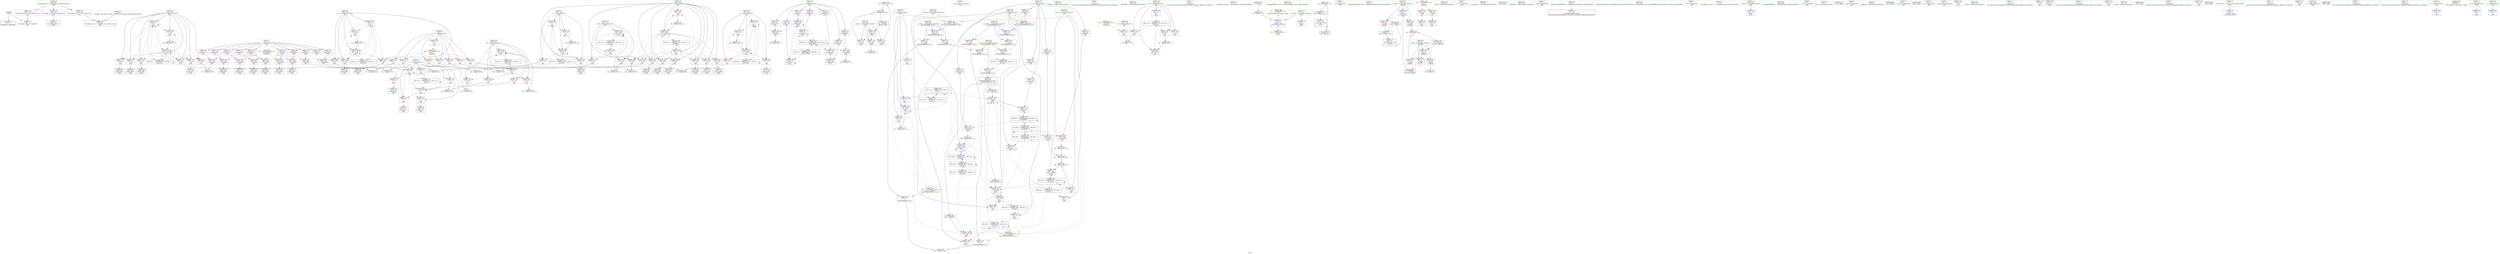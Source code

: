 digraph "SVFG" {
	label="SVFG";

	Node0x55d17b82d920 [shape=record,color=grey,label="{NodeID: 0\nNullPtr}"];
	Node0x55d17b82d920 -> Node0x55d17b84a890[style=solid];
	Node0x55d17b82d920 -> Node0x55d17b84db60[style=solid];
	Node0x55d17b84c150 [shape=record,color=red,label="{NodeID: 194\n292\<--291\n\<--arrayidx55\nmain\n}"];
	Node0x55d17b84c150 -> Node0x55d17b84b520[style=solid];
	Node0x55d17b8492e0 [shape=record,color=purple,label="{NodeID: 111\n225\<--26\narrayidx22\<--v\nmain\n}"];
	Node0x55d17b8492e0 -> Node0x55d17b856770[style=solid];
	Node0x55d17b847430 [shape=record,color=green,label="{NodeID: 28\n26\<--27\nv\<--v_field_insensitive\nGlob }"];
	Node0x55d17b847430 -> Node0x55d17b849210[style=solid];
	Node0x55d17b847430 -> Node0x55d17b8492e0[style=solid];
	Node0x55d17b847430 -> Node0x55d17b8493b0[style=solid];
	Node0x55d17b847430 -> Node0x55d17b849480[style=solid];
	Node0x55d17b847430 -> Node0x55d17b849550[style=solid];
	Node0x55d17b847430 -> Node0x55d17b849620[style=solid];
	Node0x55d17b847430 -> Node0x55d17b84e010[style=solid];
	Node0x55d17b84d960 [shape=record,color=blue,label="{NodeID: 222\n459\<--45\nllvm.global_ctors_0\<--\nGlob }"];
	Node0x55d17b84f350 [shape=record,color=red,label="{NodeID: 139\n261\<--20\n\<--n\nmain\n}"];
	Node0x55d17b84f350 -> Node0x55d17b85e090[style=solid];
	Node0x55d17b849d50 [shape=record,color=green,label="{NodeID: 56\n159\<--160\ni78\<--i78_field_insensitive\nmain\n}"];
	Node0x55d17b849d50 -> Node0x55d17b851640[style=solid];
	Node0x55d17b849d50 -> Node0x55d17b851710[style=solid];
	Node0x55d17b849d50 -> Node0x55d17b8517e0[style=solid];
	Node0x55d17b849d50 -> Node0x55d17b8518b0[style=solid];
	Node0x55d17b849d50 -> Node0x55d17b851980[style=solid];
	Node0x55d17b849d50 -> Node0x55d17b851a50[style=solid];
	Node0x55d17b849d50 -> Node0x55d17b851b20[style=solid];
	Node0x55d17b849d50 -> Node0x55d17b851bf0[style=solid];
	Node0x55d17b849d50 -> Node0x55d17b851cc0[style=solid];
	Node0x55d17b849d50 -> Node0x55d17b857470[style=solid];
	Node0x55d17b849d50 -> Node0x55d17b8577b0[style=solid];
	Node0x55d17b86d1a0 [shape=record,color=yellow,style=double,label="{NodeID: 416\n16V_1 = ENCHI(MR_16V_0)\npts\{21 \}\nFun[main]}"];
	Node0x55d17b86d1a0 -> Node0x55d17b84f0e0[style=dashed];
	Node0x55d17b86d1a0 -> Node0x55d17b84f1b0[style=dashed];
	Node0x55d17b86d1a0 -> Node0x55d17b84f280[style=dashed];
	Node0x55d17b86d1a0 -> Node0x55d17b84f350[style=dashed];
	Node0x55d17b86d1a0 -> Node0x55d17b84f420[style=dashed];
	Node0x55d17b86d1a0 -> Node0x55d17b84f4f0[style=dashed];
	Node0x55d17b86d1a0 -> Node0x55d17b84f5c0[style=dashed];
	Node0x55d17b85c590 [shape=record,color=grey,label="{NodeID: 333\n120 = Binary(119, 121, )\n}"];
	Node0x55d17b85c590 -> Node0x55d17b85c710[style=solid];
	Node0x55d17b856f90 [shape=record,color=blue,label="{NodeID: 250\n153\<--121\ni50\<--\nmain\n}"];
	Node0x55d17b856f90 -> Node0x55d17b850fc0[style=dashed];
	Node0x55d17b856f90 -> Node0x55d17b851090[style=dashed];
	Node0x55d17b856f90 -> Node0x55d17b851160[style=dashed];
	Node0x55d17b856f90 -> Node0x55d17b851230[style=dashed];
	Node0x55d17b856f90 -> Node0x55d17b851300[style=dashed];
	Node0x55d17b856f90 -> Node0x55d17b8513d0[style=dashed];
	Node0x55d17b856f90 -> Node0x55d17b8514a0[style=dashed];
	Node0x55d17b856f90 -> Node0x55d17b856f90[style=dashed];
	Node0x55d17b856f90 -> Node0x55d17b857200[style=dashed];
	Node0x55d17b856f90 -> Node0x55d17b8725b0[style=dashed];
	Node0x55d17b850a10 [shape=record,color=red,label="{NodeID: 167\n215\<--147\n\<--j\nmain\n}"];
	Node0x55d17b850a10 -> Node0x55d17b85c110[style=solid];
	Node0x55d17b84b5f0 [shape=record,color=black,label="{NodeID: 84\n300\<--299\nidxprom60\<--\nmain\n}"];
	Node0x55d17b830a10 [shape=record,color=green,label="{NodeID: 1\n7\<--1\n__dso_handle\<--dummyObj\nGlob }"];
	Node0x55d17b86c2b0 [shape=record,color=black,label="{NodeID: 361\nMR_14V_3 = PHI(MR_14V_6, MR_14V_2, )\npts\{17 \}\n|{|<s4>12|<s5>13}}"];
	Node0x55d17b86c2b0 -> Node0x55d17b84c490[style=dashed];
	Node0x55d17b86c2b0 -> Node0x55d17b84cbe0[style=dashed];
	Node0x55d17b86c2b0 -> Node0x55d17b8565d0[style=dashed];
	Node0x55d17b86c2b0 -> Node0x55d17b86fdb0[style=dashed];
	Node0x55d17b86c2b0:s4 -> Node0x55d17b87c7b0[style=dashed,color=red];
	Node0x55d17b86c2b0:s5 -> Node0x55d17b87c7b0[style=dashed,color=red];
	Node0x55d17b84c220 [shape=record,color=red,label="{NodeID: 195\n295\<--294\n\<--arrayidx57\nmain\n}"];
	Node0x55d17b84c220 -> Node0x55d17b85d610[style=solid];
	Node0x55d17b8493b0 [shape=record,color=purple,label="{NodeID: 112\n237\<--26\narrayidx27\<--v\nmain\n}"];
	Node0x55d17b8493b0 -> Node0x55d17b84bfb0[style=solid];
	Node0x55d17b847530 [shape=record,color=green,label="{NodeID: 29\n28\<--29\nd\<--d_field_insensitive\nGlob }"];
	Node0x55d17b847530 -> Node0x55d17b84e0e0[style=solid];
	Node0x55d17b847530 -> Node0x55d17b84e1b0[style=solid];
	Node0x55d17b847530 -> Node0x55d17b84e280[style=solid];
	Node0x55d17b847530 -> Node0x55d17b84e350[style=solid];
	Node0x55d17b847530 -> Node0x55d17b84e420[style=solid];
	Node0x55d17b847530 -> Node0x55d17b84e4f0[style=solid];
	Node0x55d17b853b70 [shape=record,color=black,label="{NodeID: 389\nMR_48V_6 = PHI(MR_48V_8, MR_48V_5, )\npts\{290000 \}\n|{|<s5>12}}"];
	Node0x55d17b853b70 -> Node0x55d17b84c3c0[style=dashed];
	Node0x55d17b853b70 -> Node0x55d17b84c490[style=dashed];
	Node0x55d17b853b70 -> Node0x55d17b857130[style=dashed];
	Node0x55d17b853b70 -> Node0x55d17b853b70[style=dashed];
	Node0x55d17b853b70 -> Node0x55d17b8790b0[style=dashed];
	Node0x55d17b853b70:s5 -> Node0x55d17b87c6a0[style=dashed,color=red];
	Node0x55d17b84da60 [shape=record,color=blue,label="{NodeID: 223\n460\<--46\nllvm.global_ctors_1\<--_GLOBAL__sub_I_nika_2_0.cpp\nGlob }"];
	Node0x55d17b84f420 [shape=record,color=red,label="{NodeID: 140\n280\<--20\n\<--n\nmain\n}"];
	Node0x55d17b84f420 -> Node0x55d17b85d190[style=solid];
	Node0x55d17b849e20 [shape=record,color=green,label="{NodeID: 57\n166\<--167\nfreopen\<--freopen_field_insensitive\n}"];
	Node0x55d17b85c710 [shape=record,color=grey,label="{NodeID: 334\n123 = Binary(120, 122, )\n|{<s0>5}}"];
	Node0x55d17b85c710:s0 -> Node0x55d17b898670[style=solid,color=red];
	Node0x55d17b857060 [shape=record,color=blue,label="{NodeID: 251\n155\<--309\nref.tmp\<--add\nmain\n|{|<s2>12}}"];
	Node0x55d17b857060 -> Node0x55d17b84c490[style=dashed];
	Node0x55d17b857060 -> Node0x55d17b87a9b0[style=dashed];
	Node0x55d17b857060:s2 -> Node0x55d17b87c7b0[style=dashed,color=red];
	Node0x55d17b850ae0 [shape=record,color=red,label="{NodeID: 168\n260\<--149\n\<--j35\nmain\n}"];
	Node0x55d17b850ae0 -> Node0x55d17b85e090[style=solid];
	Node0x55d17b84b6c0 [shape=record,color=black,label="{NodeID: 85\n303\<--302\nidxprom62\<--\nmain\n}"];
	Node0x55d17b8313a0 [shape=record,color=green,label="{NodeID: 2\n9\<--1\n\<--dummyObj\nCan only get source location for instruction, argument, global var or function.}"];
	Node0x55d17b86c7b0 [shape=record,color=black,label="{NodeID: 362\nMR_26V_4 = PHI(MR_26V_6, MR_26V_3, )\npts\{144 \}\n|{|<s6>11|<s7>13}}"];
	Node0x55d17b86c7b0 -> Node0x55d17b84c080[style=dashed];
	Node0x55d17b86c7b0 -> Node0x55d17b84c490[style=dashed];
	Node0x55d17b86c7b0 -> Node0x55d17b84cbe0[style=dashed];
	Node0x55d17b86c7b0 -> Node0x55d17b8569e0[style=dashed];
	Node0x55d17b86c7b0 -> Node0x55d17b857880[style=dashed];
	Node0x55d17b86c7b0 -> Node0x55d17b86c7b0[style=dashed];
	Node0x55d17b86c7b0:s6 -> Node0x55d17b87c6a0[style=dashed,color=red];
	Node0x55d17b86c7b0:s7 -> Node0x55d17b87c6a0[style=dashed,color=red];
	Node0x55d17b84c2f0 [shape=record,color=red,label="{NodeID: 196\n302\<--301\n\<--arrayidx61\nmain\n}"];
	Node0x55d17b84c2f0 -> Node0x55d17b84b6c0[style=solid];
	Node0x55d17b849480 [shape=record,color=purple,label="{NodeID: 113\n270\<--26\narrayidx42\<--v\nmain\n}"];
	Node0x55d17b849480 -> Node0x55d17b856d20[style=solid];
	Node0x55d17b847630 [shape=record,color=green,label="{NodeID: 30\n44\<--48\nllvm.global_ctors\<--llvm.global_ctors_field_insensitive\nGlob }"];
	Node0x55d17b847630 -> Node0x55d17b84e9d0[style=solid];
	Node0x55d17b847630 -> Node0x55d17b84ead0[style=solid];
	Node0x55d17b847630 -> Node0x55d17b84ebd0[style=solid];
	Node0x55d17b84db60 [shape=record,color=blue, style = dotted,label="{NodeID: 224\n461\<--3\nllvm.global_ctors_2\<--dummyVal\nGlob }"];
	Node0x55d17b84f4f0 [shape=record,color=red,label="{NodeID: 141\n286\<--20\n\<--n\nmain\n}"];
	Node0x55d17b84f4f0 -> Node0x55d17b85d790[style=solid];
	Node0x55d17b849f20 [shape=record,color=green,label="{NodeID: 58\n173\<--174\n_ZNSirsERi\<--_ZNSirsERi_field_insensitive\n}"];
	Node0x55d17b86d360 [shape=record,color=yellow,style=double,label="{NodeID: 418\n20V_1 = ENCHI(MR_20V_0)\npts\{138 \}\nFun[main]}"];
	Node0x55d17b86d360 -> Node0x55d17b84feb0[style=dashed];
	Node0x55d17b85c890 [shape=record,color=grey,label="{NodeID: 335\n255 = Binary(254, 121, )\n}"];
	Node0x55d17b85c890 -> Node0x55d17b856ab0[style=solid];
	Node0x55d17b857130 [shape=record,color=blue,label="{NodeID: 252\n318\<--312\narrayidx70\<--\nmain\n}"];
	Node0x55d17b857130 -> Node0x55d17b853b70[style=dashed];
	Node0x55d17b850bb0 [shape=record,color=red,label="{NodeID: 169\n264\<--149\n\<--j35\nmain\n}"];
	Node0x55d17b850bb0 -> Node0x55d17b84b2b0[style=solid];
	Node0x55d17b84b790 [shape=record,color=black,label="{NodeID: 86\n306\<--305\nidxprom64\<--\nmain\n}"];
	Node0x55d17b831430 [shape=record,color=green,label="{NodeID: 3\n12\<--1\n\<--dummyObj\nCan only get source location for instruction, argument, global var or function.}"];
	Node0x55d17b84c3c0 [shape=record,color=red,label="{NodeID: 197\n308\<--307\n\<--arrayidx65\nmain\n}"];
	Node0x55d17b84c3c0 -> Node0x55d17b85c410[style=solid];
	Node0x55d17b849550 [shape=record,color=purple,label="{NodeID: 114\n340\<--26\narrayidx83\<--v\nmain\n}"];
	Node0x55d17b849550 -> Node0x55d17b84c630[style=solid];
	Node0x55d17b847730 [shape=record,color=green,label="{NodeID: 31\n49\<--50\n__cxx_global_var_init\<--__cxx_global_var_init_field_insensitive\n}"];
	Node0x55d17b881810 [shape=record,color=yellow,style=double,label="{NodeID: 474\n2V_2 = CSCHI(MR_2V_1)\npts\{10 \}\nCS[]}"];
	Node0x55d17b84dc60 [shape=record,color=blue,label="{NodeID: 225\n8\<--78\n_ZL2pi\<--mul\n__cxx_global_var_init.1\n|{<s0>18}}"];
	Node0x55d17b84dc60:s0 -> Node0x55d17b881810[style=dashed,color=blue];
	Node0x55d17b84f5c0 [shape=record,color=red,label="{NodeID: 142\n335\<--20\n\<--n\nmain\n}"];
	Node0x55d17b84f5c0 -> Node0x55d17b85e690[style=solid];
	Node0x55d17b84a020 [shape=record,color=green,label="{NodeID: 59\n248\<--249\n_ZSt3maxIiERKT_S2_S2_\<--_ZSt3maxIiERKT_S2_S2__field_insensitive\n}"];
	Node0x55d17b85ca10 [shape=record,color=grey,label="{NodeID: 336\n125 = Binary(124, 121, )\n}"];
	Node0x55d17b85ca10 -> Node0x55d17b85b0f0[style=solid];
	Node0x55d17b857200 [shape=record,color=blue,label="{NodeID: 253\n153\<--323\ni50\<--inc73\nmain\n}"];
	Node0x55d17b857200 -> Node0x55d17b850fc0[style=dashed];
	Node0x55d17b857200 -> Node0x55d17b851090[style=dashed];
	Node0x55d17b857200 -> Node0x55d17b851160[style=dashed];
	Node0x55d17b857200 -> Node0x55d17b851230[style=dashed];
	Node0x55d17b857200 -> Node0x55d17b851300[style=dashed];
	Node0x55d17b857200 -> Node0x55d17b8513d0[style=dashed];
	Node0x55d17b857200 -> Node0x55d17b8514a0[style=dashed];
	Node0x55d17b857200 -> Node0x55d17b856f90[style=dashed];
	Node0x55d17b857200 -> Node0x55d17b857200[style=dashed];
	Node0x55d17b857200 -> Node0x55d17b8725b0[style=dashed];
	Node0x55d17b850c80 [shape=record,color=red,label="{NodeID: 170\n268\<--149\n\<--j35\nmain\n}"];
	Node0x55d17b850c80 -> Node0x55d17b84b380[style=solid];
	Node0x55d17b84b860 [shape=record,color=black,label="{NodeID: 87\n314\<--313\nidxprom67\<--\nmain\n}"];
	Node0x55d17b831d40 [shape=record,color=green,label="{NodeID: 4\n30\<--1\n.str\<--dummyObj\nGlob }"];
	Node0x55d17b84c490 [shape=record,color=red,label="{NodeID: 198\n312\<--311\n\<--call66\nmain\n}"];
	Node0x55d17b84c490 -> Node0x55d17b857130[style=solid];
	Node0x55d17b849620 [shape=record,color=purple,label="{NodeID: 115\n376\<--26\narrayidx103\<--v\nmain\n}"];
	Node0x55d17b849620 -> Node0x55d17b857610[style=solid];
	Node0x55d17b847830 [shape=record,color=green,label="{NodeID: 32\n53\<--54\n_ZNSt8ios_base4InitC1Ev\<--_ZNSt8ios_base4InitC1Ev_field_insensitive\n}"];
	Node0x55d17b8961f0 [shape=record,color=black,label="{NodeID: 475\n103 = PHI(86, )\n}"];
	Node0x55d17b8961f0 -> Node0x55d17b46a670[style=solid];
	Node0x55d17b84dd30 [shape=record,color=blue,label="{NodeID: 226\n89\<--87\nx.addr\<--x\n_Z3gcdxx\n}"];
	Node0x55d17b84dd30 -> Node0x55d17b84f830[style=dashed];
	Node0x55d17b84dd30 -> Node0x55d17b84f900[style=dashed];
	Node0x55d17b84f690 [shape=record,color=red,label="{NodeID: 143\n162\<--34\n\<--stdin\nmain\n}"];
	Node0x55d17b84f690 -> Node0x55d17b84ad00[style=solid];
	Node0x55d17b84a120 [shape=record,color=green,label="{NodeID: 60\n394\<--395\nprintf\<--printf_field_insensitive\n}"];
	Node0x55d17b85cb90 [shape=record,color=grey,label="{NodeID: 337\n328 = Binary(327, 121, )\n}"];
	Node0x55d17b85cb90 -> Node0x55d17b8572d0[style=solid];
	Node0x55d17b8572d0 [shape=record,color=blue,label="{NodeID: 254\n151\<--328\nj46\<--inc76\nmain\n}"];
	Node0x55d17b8572d0 -> Node0x55d17b850e20[style=dashed];
	Node0x55d17b8572d0 -> Node0x55d17b850ef0[style=dashed];
	Node0x55d17b8572d0 -> Node0x55d17b8572d0[style=dashed];
	Node0x55d17b8572d0 -> Node0x55d17b8720b0[style=dashed];
	Node0x55d17b850d50 [shape=record,color=red,label="{NodeID: 171\n273\<--149\n\<--j35\nmain\n}"];
	Node0x55d17b850d50 -> Node0x55d17b85b690[style=solid];
	Node0x55d17b84b930 [shape=record,color=black,label="{NodeID: 88\n317\<--316\nidxprom69\<--\nmain\n}"];
	Node0x55d17b831dd0 [shape=record,color=green,label="{NodeID: 5\n32\<--1\n.str.2\<--dummyObj\nGlob }"];
	Node0x55d17b84c560 [shape=record,color=red,label="{NodeID: 199\n316\<--315\n\<--arrayidx68\nmain\n}"];
	Node0x55d17b84c560 -> Node0x55d17b84b930[style=solid];
	Node0x55d17b84e010 [shape=record,color=purple,label="{NodeID: 116\n380\<--26\narrayidx105\<--v\nmain\n}"];
	Node0x55d17b84e010 -> Node0x55d17b8576e0[style=solid];
	Node0x55d17b847930 [shape=record,color=green,label="{NodeID: 33\n59\<--60\n__cxa_atexit\<--__cxa_atexit_field_insensitive\n}"];
	Node0x55d17b897160 [shape=record,color=black,label="{NodeID: 476\n56 = PHI()\n}"];
	Node0x55d17b84de00 [shape=record,color=blue,label="{NodeID: 227\n91\<--88\ny.addr\<--y\n_Z3gcdxx\n}"];
	Node0x55d17b84de00 -> Node0x55d17b84f9d0[style=dashed];
	Node0x55d17b84de00 -> Node0x55d17b84faa0[style=dashed];
	Node0x55d17b84de00 -> Node0x55d17b84fb70[style=dashed];
	Node0x55d17b84f760 [shape=record,color=red,label="{NodeID: 144\n168\<--39\n\<--stdout\nmain\n}"];
	Node0x55d17b84f760 -> Node0x55d17b84add0[style=solid];
	Node0x55d17b84a220 [shape=record,color=green,label="{NodeID: 61\n398\<--399\n_ZNSolsEi\<--_ZNSolsEi_field_insensitive\n}"];
	Node0x55d17b85cd10 [shape=record,color=grey,label="{NodeID: 338\n233 = Binary(232, 121, )\n}"];
	Node0x55d17b85cd10 -> Node0x55d17b856910[style=solid];
	Node0x55d17b8573a0 [shape=record,color=blue,label="{NodeID: 255\n157\<--12\nans2\<--\nmain\n}"];
	Node0x55d17b8573a0 -> Node0x55d17b86e9b0[style=dashed];
	Node0x55d17b850e20 [shape=record,color=red,label="{NodeID: 172\n279\<--151\n\<--j46\nmain\n}"];
	Node0x55d17b850e20 -> Node0x55d17b85d190[style=solid];
	Node0x55d17b84ba00 [shape=record,color=black,label="{NodeID: 89\n339\<--338\nidxprom82\<--\nmain\n}"];
	Node0x55d17b831e60 [shape=record,color=green,label="{NodeID: 6\n34\<--1\nstdin\<--dummyObj\nGlob }"];
	Node0x55d17b84c630 [shape=record,color=red,label="{NodeID: 200\n341\<--340\n\<--arrayidx83\nmain\n}"];
	Node0x55d17b84c630 -> Node0x55d17b85e510[style=solid];
	Node0x55d17b84e0e0 [shape=record,color=purple,label="{NodeID: 117\n266\<--28\narrayidx40\<--d\nmain\n}"];
	Node0x55d17b84e0e0 -> Node0x55d17b856c50[style=solid];
	Node0x55d17b847a30 [shape=record,color=green,label="{NodeID: 34\n58\<--64\n_ZNSt8ios_base4InitD1Ev\<--_ZNSt8ios_base4InitD1Ev_field_insensitive\n}"];
	Node0x55d17b847a30 -> Node0x55d17b84aa60[style=solid];
	Node0x55d17b897230 [shape=record,color=black,label="{NodeID: 477\n74 = PHI()\n}"];
	Node0x55d17b897230 -> Node0x55d17b85c290[style=solid];
	Node0x55d17b878bb0 [shape=record,color=black,label="{NodeID: 394\nMR_38V_3 = PHI(MR_38V_4, MR_38V_2, )\npts\{156 \}\n}"];
	Node0x55d17b878bb0 -> Node0x55d17b84cbe0[style=dashed];
	Node0x55d17b878bb0 -> Node0x55d17b857060[style=dashed];
	Node0x55d17b878bb0 -> Node0x55d17b872ab0[style=dashed];
	Node0x55d17b878bb0 -> Node0x55d17b878bb0[style=dashed];
	Node0x55d17b878bb0 -> Node0x55d17b87a9b0[style=dashed];
	Node0x55d17b84ded0 [shape=record,color=blue,label="{NodeID: 228\n113\<--112\nn.addr\<--n\n_Z2bci\n}"];
	Node0x55d17b84ded0 -> Node0x55d17b84fc40[style=dashed];
	Node0x55d17b84ded0 -> Node0x55d17b84fd10[style=dashed];
	Node0x55d17b84ded0 -> Node0x55d17b84fde0[style=dashed];
	Node0x55d17b84f830 [shape=record,color=red,label="{NodeID: 145\n100\<--89\n\<--x.addr\n_Z3gcdxx\n}"];
	Node0x55d17b84f830 -> Node0x55d17b85bb10[style=solid];
	Node0x55d17b84a320 [shape=record,color=green,label="{NodeID: 62\n401\<--402\n_ZSt4endlIcSt11char_traitsIcEERSt13basic_ostreamIT_T0_ES6_\<--_ZSt4endlIcSt11char_traitsIcEERSt13basic_ostreamIT_T0_ES6__field_insensitive\n}"];
	Node0x55d17b85ce90 [shape=record,color=grey,label="{NodeID: 339\n385 = Binary(384, 121, )\n}"];
	Node0x55d17b85ce90 -> Node0x55d17b8577b0[style=solid];
	Node0x55d17b857470 [shape=record,color=blue,label="{NodeID: 256\n159\<--121\ni78\<--\nmain\n}"];
	Node0x55d17b857470 -> Node0x55d17b851640[style=dashed];
	Node0x55d17b857470 -> Node0x55d17b851710[style=dashed];
	Node0x55d17b857470 -> Node0x55d17b8517e0[style=dashed];
	Node0x55d17b857470 -> Node0x55d17b8518b0[style=dashed];
	Node0x55d17b857470 -> Node0x55d17b851980[style=dashed];
	Node0x55d17b857470 -> Node0x55d17b851a50[style=dashed];
	Node0x55d17b857470 -> Node0x55d17b851b20[style=dashed];
	Node0x55d17b857470 -> Node0x55d17b851bf0[style=dashed];
	Node0x55d17b857470 -> Node0x55d17b851cc0[style=dashed];
	Node0x55d17b857470 -> Node0x55d17b8577b0[style=dashed];
	Node0x55d17b857470 -> Node0x55d17b8734b0[style=dashed];
	Node0x55d17b850ef0 [shape=record,color=red,label="{NodeID: 173\n327\<--151\n\<--j46\nmain\n}"];
	Node0x55d17b850ef0 -> Node0x55d17b85cb90[style=solid];
	Node0x55d17b84bad0 [shape=record,color=black,label="{NodeID: 90\n345\<--344\nidxprom85\<--\nmain\n}"];
	Node0x55d17b8301e0 [shape=record,color=green,label="{NodeID: 7\n35\<--1\n.str.3\<--dummyObj\nGlob }"];
	Node0x55d17b84c700 [shape=record,color=red,label="{NodeID: 201\n347\<--346\n\<--arrayidx86\nmain\n}"];
	Node0x55d17b84c700 -> Node0x55d17b84bba0[style=solid];
	Node0x55d17b84e1b0 [shape=record,color=purple,label="{NodeID: 118\n304\<--28\narrayidx63\<--d\nmain\n|{<s0>12}}"];
	Node0x55d17b84e1b0:s0 -> Node0x55d17b897f20[style=solid,color=red];
	Node0x55d17b847b30 [shape=record,color=green,label="{NodeID: 35\n71\<--72\n__cxx_global_var_init.1\<--__cxx_global_var_init.1_field_insensitive\n}"];
	Node0x55d17b897300 [shape=record,color=black,label="{NodeID: 478\n124 = PHI(111, )\n}"];
	Node0x55d17b897300 -> Node0x55d17b85ca10[style=solid];
	Node0x55d17b8790b0 [shape=record,color=black,label="{NodeID: 395\nMR_48V_5 = PHI(MR_48V_6, MR_48V_3, )\npts\{290000 \}\n|{|<s5>13}}"];
	Node0x55d17b8790b0 -> Node0x55d17b84c8a0[style=dashed];
	Node0x55d17b8790b0 -> Node0x55d17b84ca40[style=dashed];
	Node0x55d17b8790b0 -> Node0x55d17b84cbe0[style=dashed];
	Node0x55d17b8790b0 -> Node0x55d17b852770[style=dashed];
	Node0x55d17b8790b0 -> Node0x55d17b853b70[style=dashed];
	Node0x55d17b8790b0:s5 -> Node0x55d17b87c6a0[style=dashed,color=red];
	Node0x55d17b855e80 [shape=record,color=blue,label="{NodeID: 229\n133\<--12\nretval\<--\nmain\n}"];
	Node0x55d17b84f900 [shape=record,color=red,label="{NodeID: 146\n105\<--89\n\<--x.addr\n_Z3gcdxx\n}"];
	Node0x55d17b84f900 -> Node0x55d17b46a670[style=solid];
	Node0x55d17b84a420 [shape=record,color=green,label="{NodeID: 63\n403\<--404\n_ZNSolsEPFRSoS_E\<--_ZNSolsEPFRSoS_E_field_insensitive\n}"];
	Node0x55d17b85d010 [shape=record,color=grey,label="{NodeID: 340\n323 = Binary(322, 121, )\n}"];
	Node0x55d17b85d010 -> Node0x55d17b857200[style=solid];
	Node0x55d17b857540 [shape=record,color=blue,label="{NodeID: 257\n157\<--369\nans2\<--add99\nmain\n}"];
	Node0x55d17b857540 -> Node0x55d17b86e9b0[style=dashed];
	Node0x55d17b850fc0 [shape=record,color=red,label="{NodeID: 174\n285\<--153\n\<--i50\nmain\n}"];
	Node0x55d17b850fc0 -> Node0x55d17b85d790[style=solid];
	Node0x55d17b84bba0 [shape=record,color=black,label="{NodeID: 91\n348\<--347\nidxprom87\<--\nmain\n}"];
	Node0x55d17b830270 [shape=record,color=green,label="{NodeID: 8\n37\<--1\n.str.4\<--dummyObj\nGlob }"];
	Node0x55d17b86e9b0 [shape=record,color=black,label="{NodeID: 368\nMR_40V_4 = PHI(MR_40V_5, MR_40V_3, )\npts\{158 \}\n|{|<s5>13}}"];
	Node0x55d17b86e9b0 -> Node0x55d17b851570[style=dashed];
	Node0x55d17b86e9b0 -> Node0x55d17b84cbe0[style=dashed];
	Node0x55d17b86e9b0 -> Node0x55d17b857540[style=dashed];
	Node0x55d17b86e9b0 -> Node0x55d17b86e9b0[style=dashed];
	Node0x55d17b86e9b0 -> Node0x55d17b872fb0[style=dashed];
	Node0x55d17b86e9b0:s5 -> Node0x55d17b87c7b0[style=dashed,color=red];
	Node0x55d17b84c7d0 [shape=record,color=red,label="{NodeID: 202\n350\<--349\n\<--arrayidx88\nmain\n}"];
	Node0x55d17b84c7d0 -> Node0x55d17b85e390[style=solid];
	Node0x55d17b84e280 [shape=record,color=purple,label="{NodeID: 119\n307\<--28\narrayidx65\<--d\nmain\n}"];
	Node0x55d17b84e280 -> Node0x55d17b84c3c0[style=solid];
	Node0x55d17b847c30 [shape=record,color=green,label="{NodeID: 36\n76\<--77\natan\<--atan_field_insensitive\n}"];
	Node0x55d17b897460 [shape=record,color=black,label="{NodeID: 479\n172 = PHI()\n}"];
	Node0x55d17b855f50 [shape=record,color=blue,label="{NodeID: 230\n139\<--121\ntt3\<--\nmain\n}"];
	Node0x55d17b855f50 -> Node0x55d17b8702b0[style=dashed];
	Node0x55d17b84f9d0 [shape=record,color=red,label="{NodeID: 147\n95\<--91\n\<--y.addr\n_Z3gcdxx\n}"];
	Node0x55d17b84f9d0 -> Node0x55d17b85d310[style=solid];
	Node0x55d17b84a520 [shape=record,color=green,label="{NodeID: 64\n421\<--422\nretval\<--retval_field_insensitive\n_ZSt3maxIiERKT_S2_S2_\n}"];
	Node0x55d17b84a520 -> Node0x55d17b84ccb0[style=solid];
	Node0x55d17b84a520 -> Node0x55d17b857bc0[style=solid];
	Node0x55d17b84a520 -> Node0x55d17b857c90[style=solid];
	Node0x55d17b85d190 [shape=record,color=grey,label="{NodeID: 341\n281 = cmp(279, 280, )\n}"];
	Node0x55d17b857610 [shape=record,color=blue,label="{NodeID: 258\n376\<--121\narrayidx103\<--\nmain\n}"];
	Node0x55d17b857610 -> Node0x55d17b8576e0[style=dashed];
	Node0x55d17b851090 [shape=record,color=red,label="{NodeID: 175\n289\<--153\n\<--i50\nmain\n}"];
	Node0x55d17b851090 -> Node0x55d17b84b450[style=solid];
	Node0x55d17b84bc70 [shape=record,color=black,label="{NodeID: 92\n355\<--354\nidxprom91\<--\nmain\n}"];
	Node0x55d17b830300 [shape=record,color=green,label="{NodeID: 9\n39\<--1\nstdout\<--dummyObj\nGlob }"];
	Node0x55d17b84c8a0 [shape=record,color=red,label="{NodeID: 203\n357\<--356\n\<--arrayidx92\nmain\n}"];
	Node0x55d17b84c8a0 -> Node0x55d17b85b810[style=solid];
	Node0x55d17b84e350 [shape=record,color=purple,label="{NodeID: 120\n318\<--28\narrayidx70\<--d\nmain\n}"];
	Node0x55d17b84e350 -> Node0x55d17b857130[style=solid];
	Node0x55d17b847d30 [shape=record,color=green,label="{NodeID: 37\n84\<--85\n_Z3gcdxx\<--_Z3gcdxx_field_insensitive\n}"];
	Node0x55d17b897530 [shape=record,color=black,label="{NodeID: 480\n181 = PHI()\n}"];
	Node0x55d17b856020 [shape=record,color=blue,label="{NodeID: 231\n141\<--121\ni\<--\nmain\n}"];
	Node0x55d17b856020 -> Node0x55d17b8501f0[style=dashed];
	Node0x55d17b856020 -> Node0x55d17b8502c0[style=dashed];
	Node0x55d17b856020 -> Node0x55d17b850390[style=dashed];
	Node0x55d17b856020 -> Node0x55d17b8560f0[style=dashed];
	Node0x55d17b856020 -> Node0x55d17b8707b0[style=dashed];
	Node0x55d17b84faa0 [shape=record,color=red,label="{NodeID: 148\n99\<--91\n\<--y.addr\n_Z3gcdxx\n|{<s0>4}}"];
	Node0x55d17b84faa0:s0 -> Node0x55d17b898450[style=solid,color=red];
	Node0x55d17b84a5f0 [shape=record,color=green,label="{NodeID: 65\n423\<--424\n__a.addr\<--__a.addr_field_insensitive\n_ZSt3maxIiERKT_S2_S2_\n}"];
	Node0x55d17b84a5f0 -> Node0x55d17b84cd80[style=solid];
	Node0x55d17b84a5f0 -> Node0x55d17b84ce50[style=solid];
	Node0x55d17b84a5f0 -> Node0x55d17b857a20[style=solid];
	Node0x55d17b85d310 [shape=record,color=grey,label="{NodeID: 342\n96 = cmp(95, 97, )\n}"];
	Node0x55d17b8576e0 [shape=record,color=blue,label="{NodeID: 259\n380\<--121\narrayidx105\<--\nmain\n}"];
	Node0x55d17b8576e0 -> Node0x55d17b86f3b0[style=dashed];
	Node0x55d17b851160 [shape=record,color=red,label="{NodeID: 176\n296\<--153\n\<--i50\nmain\n}"];
	Node0x55d17b851160 -> Node0x55d17b85d610[style=solid];
	Node0x55d17b84bd40 [shape=record,color=black,label="{NodeID: 93\n361\<--360\nidxprom94\<--\nmain\n}"];
	Node0x55d17b8303d0 [shape=record,color=green,label="{NodeID: 10\n40\<--1\n_ZSt3cin\<--dummyObj\nGlob }"];
	Node0x55d17b86f3b0 [shape=record,color=black,label="{NodeID: 370\nMR_46V_10 = PHI(MR_46V_11, MR_46V_8, )\npts\{270000 \}\n}"];
	Node0x55d17b86f3b0 -> Node0x55d17b84c630[style=dashed];
	Node0x55d17b86f3b0 -> Node0x55d17b857610[style=dashed];
	Node0x55d17b86f3b0 -> Node0x55d17b86f3b0[style=dashed];
	Node0x55d17b86f3b0 -> Node0x55d17b852270[style=dashed];
	Node0x55d17b84c970 [shape=record,color=red,label="{NodeID: 204\n363\<--362\n\<--arrayidx95\nmain\n}"];
	Node0x55d17b84c970 -> Node0x55d17b84be10[style=solid];
	Node0x55d17b84e420 [shape=record,color=purple,label="{NodeID: 121\n356\<--28\narrayidx92\<--d\nmain\n}"];
	Node0x55d17b84e420 -> Node0x55d17b84c8a0[style=solid];
	Node0x55d17b847e30 [shape=record,color=green,label="{NodeID: 38\n89\<--90\nx.addr\<--x.addr_field_insensitive\n_Z3gcdxx\n}"];
	Node0x55d17b847e30 -> Node0x55d17b84f830[style=solid];
	Node0x55d17b847e30 -> Node0x55d17b84f900[style=solid];
	Node0x55d17b847e30 -> Node0x55d17b84dd30[style=solid];
	Node0x55d17b897600 [shape=record,color=black,label="{NodeID: 481\n191 = PHI()\n}"];
	Node0x55d17b8560f0 [shape=record,color=blue,label="{NodeID: 232\n141\<--194\ni\<--inc\nmain\n}"];
	Node0x55d17b8560f0 -> Node0x55d17b8501f0[style=dashed];
	Node0x55d17b8560f0 -> Node0x55d17b8502c0[style=dashed];
	Node0x55d17b8560f0 -> Node0x55d17b850390[style=dashed];
	Node0x55d17b8560f0 -> Node0x55d17b8560f0[style=dashed];
	Node0x55d17b8560f0 -> Node0x55d17b8707b0[style=dashed];
	Node0x55d17b84fb70 [shape=record,color=red,label="{NodeID: 149\n101\<--91\n\<--y.addr\n_Z3gcdxx\n}"];
	Node0x55d17b84fb70 -> Node0x55d17b85bb10[style=solid];
	Node0x55d17b84a6c0 [shape=record,color=green,label="{NodeID: 66\n425\<--426\n__b.addr\<--__b.addr_field_insensitive\n_ZSt3maxIiERKT_S2_S2_\n}"];
	Node0x55d17b84a6c0 -> Node0x55d17b84cf20[style=solid];
	Node0x55d17b84a6c0 -> Node0x55d17b84cff0[style=solid];
	Node0x55d17b84a6c0 -> Node0x55d17b857af0[style=solid];
	Node0x55d17b85d490 [shape=record,color=grey,label="{NodeID: 343\n433 = cmp(430, 432, )\n}"];
	Node0x55d17b8577b0 [shape=record,color=blue,label="{NodeID: 260\n159\<--385\ni78\<--inc108\nmain\n}"];
	Node0x55d17b8577b0 -> Node0x55d17b851640[style=dashed];
	Node0x55d17b8577b0 -> Node0x55d17b851710[style=dashed];
	Node0x55d17b8577b0 -> Node0x55d17b8517e0[style=dashed];
	Node0x55d17b8577b0 -> Node0x55d17b8518b0[style=dashed];
	Node0x55d17b8577b0 -> Node0x55d17b851980[style=dashed];
	Node0x55d17b8577b0 -> Node0x55d17b851a50[style=dashed];
	Node0x55d17b8577b0 -> Node0x55d17b851b20[style=dashed];
	Node0x55d17b8577b0 -> Node0x55d17b851bf0[style=dashed];
	Node0x55d17b8577b0 -> Node0x55d17b851cc0[style=dashed];
	Node0x55d17b8577b0 -> Node0x55d17b8577b0[style=dashed];
	Node0x55d17b8577b0 -> Node0x55d17b8734b0[style=dashed];
	Node0x55d17b851230 [shape=record,color=red,label="{NodeID: 177\n299\<--153\n\<--i50\nmain\n}"];
	Node0x55d17b851230 -> Node0x55d17b84b5f0[style=solid];
	Node0x55d17b84be10 [shape=record,color=black,label="{NodeID: 94\n364\<--363\nidxprom96\<--\nmain\n}"];
	Node0x55d17b8304a0 [shape=record,color=green,label="{NodeID: 11\n41\<--1\n.str.5\<--dummyObj\nGlob }"];
	Node0x55d17b86f8b0 [shape=record,color=black,label="{NodeID: 371\nMR_12V_2 = PHI(MR_12V_3, MR_12V_1, )\npts\{15 \}\n}"];
	Node0x55d17b86f8b0 -> Node0x55d17b8566a0[style=dashed];
	Node0x55d17b86f8b0 -> Node0x55d17b86f8b0[style=dashed];
	Node0x55d17b84ca40 [shape=record,color=red,label="{NodeID: 205\n366\<--365\n\<--arrayidx97\nmain\n}"];
	Node0x55d17b84ca40 -> Node0x55d17b85bf90[style=solid];
	Node0x55d17b84e4f0 [shape=record,color=purple,label="{NodeID: 122\n365\<--28\narrayidx97\<--d\nmain\n}"];
	Node0x55d17b84e4f0 -> Node0x55d17b84ca40[style=solid];
	Node0x55d17b847f00 [shape=record,color=green,label="{NodeID: 39\n91\<--92\ny.addr\<--y.addr_field_insensitive\n_Z3gcdxx\n}"];
	Node0x55d17b847f00 -> Node0x55d17b84f9d0[style=solid];
	Node0x55d17b847f00 -> Node0x55d17b84faa0[style=solid];
	Node0x55d17b847f00 -> Node0x55d17b84fb70[style=solid];
	Node0x55d17b847f00 -> Node0x55d17b84de00[style=solid];
	Node0x55d17b8976d0 [shape=record,color=black,label="{NodeID: 482\n388 = PHI(418, )\n}"];
	Node0x55d17b8976d0 -> Node0x55d17b84cbe0[style=solid];
	Node0x55d17b8561c0 [shape=record,color=blue,label="{NodeID: 233\n143\<--12\nans\<--\nmain\n}"];
	Node0x55d17b8561c0 -> Node0x55d17b86c7b0[style=dashed];
	Node0x55d17b84fc40 [shape=record,color=red,label="{NodeID: 150\n116\<--113\n\<--n.addr\n_Z2bci\n}"];
	Node0x55d17b84fc40 -> Node0x55d17b85dd90[style=solid];
	Node0x55d17b84a790 [shape=record,color=green,label="{NodeID: 67\n46\<--454\n_GLOBAL__sub_I_nika_2_0.cpp\<--_GLOBAL__sub_I_nika_2_0.cpp_field_insensitive\n}"];
	Node0x55d17b84a790 -> Node0x55d17b84da60[style=solid];
	Node0x55d17b85d610 [shape=record,color=grey,label="{NodeID: 344\n297 = cmp(295, 296, )\n}"];
	Node0x55d17b857880 [shape=record,color=blue,label="{NodeID: 261\n143\<--389\nans\<--\nmain\n}"];
	Node0x55d17b857880 -> Node0x55d17b850460[style=dashed];
	Node0x55d17b857880 -> Node0x55d17b870cb0[style=dashed];
	Node0x55d17b851300 [shape=record,color=red,label="{NodeID: 178\n305\<--153\n\<--i50\nmain\n}"];
	Node0x55d17b851300 -> Node0x55d17b84b790[style=solid];
	Node0x55d17b84bee0 [shape=record,color=black,label="{NodeID: 95\n372\<--371\nidxprom100\<--\nmain\n}"];
	Node0x55d17b82f9f0 [shape=record,color=green,label="{NodeID: 12\n43\<--1\n_ZSt4cout\<--dummyObj\nGlob }"];
	Node0x55d17b86fdb0 [shape=record,color=black,label="{NodeID: 372\nMR_14V_2 = PHI(MR_14V_3, MR_14V_1, )\npts\{17 \}\n}"];
	Node0x55d17b86fdb0 -> Node0x55d17b86c2b0[style=dashed];
	Node0x55d17b84cb10 [shape=record,color=red,label="{NodeID: 206\n374\<--373\n\<--arrayidx101\nmain\n}"];
	Node0x55d17b84cb10 -> Node0x55d17b8486b0[style=solid];
	Node0x55d17b84e5c0 [shape=record,color=purple,label="{NodeID: 123\n163\<--30\n\<--.str\nmain\n}"];
	Node0x55d17b847fd0 [shape=record,color=green,label="{NodeID: 40\n109\<--110\n_Z2bci\<--_Z2bci_field_insensitive\n}"];
	Node0x55d17b8978a0 [shape=record,color=black,label="{NodeID: 483\n247 = PHI(418, )\n}"];
	Node0x55d17b8978a0 -> Node0x55d17b84c080[style=solid];
	Node0x55d17b87a9b0 [shape=record,color=black,label="{NodeID: 400\nMR_38V_6 = PHI(MR_38V_5, MR_38V_4, )\npts\{156 \}\n}"];
	Node0x55d17b87a9b0 -> Node0x55d17b857060[style=dashed];
	Node0x55d17b87a9b0 -> Node0x55d17b878bb0[style=dashed];
	Node0x55d17b87a9b0 -> Node0x55d17b87a9b0[style=dashed];
	Node0x55d17b856290 [shape=record,color=blue,label="{NodeID: 234\n145\<--121\ni9\<--\nmain\n}"];
	Node0x55d17b856290 -> Node0x55d17b850530[style=dashed];
	Node0x55d17b856290 -> Node0x55d17b850600[style=dashed];
	Node0x55d17b856290 -> Node0x55d17b8506d0[style=dashed];
	Node0x55d17b856290 -> Node0x55d17b8507a0[style=dashed];
	Node0x55d17b856290 -> Node0x55d17b856ab0[style=dashed];
	Node0x55d17b856290 -> Node0x55d17b8711b0[style=dashed];
	Node0x55d17b84fd10 [shape=record,color=red,label="{NodeID: 151\n119\<--113\n\<--n.addr\n_Z2bci\n}"];
	Node0x55d17b84fd10 -> Node0x55d17b85c590[style=solid];
	Node0x55d17b84a890 [shape=record,color=black,label="{NodeID: 68\n2\<--3\ndummyVal\<--dummyVal\n}"];
	Node0x55d17b85d790 [shape=record,color=grey,label="{NodeID: 345\n287 = cmp(285, 286, )\n}"];
	Node0x55d17b857950 [shape=record,color=blue,label="{NodeID: 262\n139\<--407\ntt3\<--inc115\nmain\n}"];
	Node0x55d17b857950 -> Node0x55d17b8702b0[style=dashed];
	Node0x55d17b8513d0 [shape=record,color=red,label="{NodeID: 179\n313\<--153\n\<--i50\nmain\n}"];
	Node0x55d17b8513d0 -> Node0x55d17b84b860[style=solid];
	Node0x55d17b8486b0 [shape=record,color=black,label="{NodeID: 96\n375\<--374\nidxprom102\<--\nmain\n}"];
	Node0x55d17b82fac0 [shape=record,color=green,label="{NodeID: 13\n45\<--1\n\<--dummyObj\nCan only get source location for instruction, argument, global var or function.}"];
	Node0x55d17b8702b0 [shape=record,color=black,label="{NodeID: 373\nMR_22V_3 = PHI(MR_22V_4, MR_22V_2, )\npts\{140 \}\n}"];
	Node0x55d17b8702b0 -> Node0x55d17b84ff80[style=dashed];
	Node0x55d17b8702b0 -> Node0x55d17b850050[style=dashed];
	Node0x55d17b8702b0 -> Node0x55d17b850120[style=dashed];
	Node0x55d17b8702b0 -> Node0x55d17b857950[style=dashed];
	Node0x55d17b84cbe0 [shape=record,color=red,label="{NodeID: 207\n389\<--388\n\<--call110\nmain\n}"];
	Node0x55d17b84cbe0 -> Node0x55d17b857880[style=solid];
	Node0x55d17b84e690 [shape=record,color=purple,label="{NodeID: 124\n164\<--32\n\<--.str.2\nmain\n}"];
	Node0x55d17b8480d0 [shape=record,color=green,label="{NodeID: 41\n113\<--114\nn.addr\<--n.addr_field_insensitive\n_Z2bci\n}"];
	Node0x55d17b8480d0 -> Node0x55d17b84fc40[style=solid];
	Node0x55d17b8480d0 -> Node0x55d17b84fd10[style=solid];
	Node0x55d17b8480d0 -> Node0x55d17b84fde0[style=solid];
	Node0x55d17b8480d0 -> Node0x55d17b84ded0[style=solid];
	Node0x55d17b897be0 [shape=record,color=black,label="{NodeID: 484\n311 = PHI(418, )\n}"];
	Node0x55d17b897be0 -> Node0x55d17b84c490[style=solid];
	Node0x55d17b856360 [shape=record,color=blue,label="{NodeID: 235\n147\<--121\nj\<--\nmain\n}"];
	Node0x55d17b856360 -> Node0x55d17b850870[style=dashed];
	Node0x55d17b856360 -> Node0x55d17b850940[style=dashed];
	Node0x55d17b856360 -> Node0x55d17b850a10[style=dashed];
	Node0x55d17b856360 -> Node0x55d17b856360[style=dashed];
	Node0x55d17b856360 -> Node0x55d17b856500[style=dashed];
	Node0x55d17b856360 -> Node0x55d17b8716b0[style=dashed];
	Node0x55d17b84fde0 [shape=record,color=red,label="{NodeID: 152\n122\<--113\n\<--n.addr\n_Z2bci\n}"];
	Node0x55d17b84fde0 -> Node0x55d17b85c710[style=solid];
	Node0x55d17b84a990 [shape=record,color=black,label="{NodeID: 69\n132\<--12\nmain_ret\<--\nmain\n}"];
	Node0x55d17b85d910 [shape=record,color=grey,label="{NodeID: 346\n186 = cmp(184, 185, )\n}"];
	Node0x55d17b857a20 [shape=record,color=blue,label="{NodeID: 263\n423\<--419\n__a.addr\<--__a\n_ZSt3maxIiERKT_S2_S2_\n}"];
	Node0x55d17b857a20 -> Node0x55d17b84cd80[style=dashed];
	Node0x55d17b857a20 -> Node0x55d17b84ce50[style=dashed];
	Node0x55d17b8514a0 [shape=record,color=red,label="{NodeID: 180\n322\<--153\n\<--i50\nmain\n}"];
	Node0x55d17b8514a0 -> Node0x55d17b85d010[style=solid];
	Node0x55d17b848780 [shape=record,color=black,label="{NodeID: 97\n379\<--378\nidxprom104\<--\nmain\n}"];
	Node0x55d17b82fb90 [shape=record,color=green,label="{NodeID: 14\n75\<--1\n\<--dummyObj\nCan only get source location for instruction, argument, global var or function.}"];
	Node0x55d17b8707b0 [shape=record,color=black,label="{NodeID: 374\nMR_24V_2 = PHI(MR_24V_4, MR_24V_1, )\npts\{142 \}\n}"];
	Node0x55d17b8707b0 -> Node0x55d17b856020[style=dashed];
	Node0x55d17b84ccb0 [shape=record,color=red,label="{NodeID: 208\n441\<--421\n\<--retval\n_ZSt3maxIiERKT_S2_S2_\n}"];
	Node0x55d17b84ccb0 -> Node0x55d17b848850[style=solid];
	Node0x55d17b84e760 [shape=record,color=purple,label="{NodeID: 125\n169\<--35\n\<--.str.3\nmain\n}"];
	Node0x55d17b8481a0 [shape=record,color=green,label="{NodeID: 42\n130\<--131\nmain\<--main_field_insensitive\n}"];
	Node0x55d17b897cb0 [shape=record,color=black,label="{NodeID: 485\n393 = PHI()\n}"];
	Node0x55d17b856430 [shape=record,color=blue,label="{NodeID: 236\n212\<--12\narrayidx17\<--\nmain\n}"];
	Node0x55d17b856430 -> Node0x55d17b856430[style=dashed];
	Node0x55d17b856430 -> Node0x55d17b856770[style=dashed];
	Node0x55d17b84feb0 [shape=record,color=red,label="{NodeID: 153\n178\<--137\n\<--tn\nmain\n}"];
	Node0x55d17b84feb0 -> Node0x55d17b85df10[style=solid];
	Node0x55d17b84aa60 [shape=record,color=black,label="{NodeID: 70\n57\<--58\n\<--_ZNSt8ios_base4InitD1Ev\nCan only get source location for instruction, argument, global var or function.}"];
	Node0x55d17b87e400 [shape=record,color=yellow,style=double,label="{NodeID: 430\n44V_1 = ENCHI(MR_44V_0)\npts\{250000 \}\nFun[main]}"];
	Node0x55d17b87e400 -> Node0x55d17b851d90[style=dashed];
	Node0x55d17b87e400 -> Node0x55d17b84c150[style=dashed];
	Node0x55d17b87e400 -> Node0x55d17b84c220[style=dashed];
	Node0x55d17b87e400 -> Node0x55d17b84c2f0[style=dashed];
	Node0x55d17b87e400 -> Node0x55d17b84c560[style=dashed];
	Node0x55d17b87e400 -> Node0x55d17b84c700[style=dashed];
	Node0x55d17b87e400 -> Node0x55d17b84c7d0[style=dashed];
	Node0x55d17b87e400 -> Node0x55d17b84c970[style=dashed];
	Node0x55d17b87e400 -> Node0x55d17b84cb10[style=dashed];
	Node0x55d17b85da90 [shape=record,color=grey,label="{NodeID: 347\n202 = cmp(200, 201, )\n}"];
	Node0x55d17b857af0 [shape=record,color=blue,label="{NodeID: 264\n425\<--420\n__b.addr\<--__b\n_ZSt3maxIiERKT_S2_S2_\n}"];
	Node0x55d17b857af0 -> Node0x55d17b84cf20[style=dashed];
	Node0x55d17b857af0 -> Node0x55d17b84cff0[style=dashed];
	Node0x55d17b851570 [shape=record,color=red,label="{NodeID: 181\n368\<--157\n\<--ans2\nmain\n}"];
	Node0x55d17b851570 -> Node0x55d17b85bc90[style=solid];
	Node0x55d17b848850 [shape=record,color=black,label="{NodeID: 98\n418\<--441\n_ZSt3maxIiERKT_S2_S2__ret\<--\n_ZSt3maxIiERKT_S2_S2_\n|{<s0>11|<s1>12|<s2>13}}"];
	Node0x55d17b848850:s0 -> Node0x55d17b8978a0[style=solid,color=blue];
	Node0x55d17b848850:s1 -> Node0x55d17b897be0[style=solid,color=blue];
	Node0x55d17b848850:s2 -> Node0x55d17b8976d0[style=solid,color=blue];
	Node0x55d17b82fc60 [shape=record,color=green,label="{NodeID: 15\n79\<--1\n\<--dummyObj\nCan only get source location for instruction, argument, global var or function.}"];
	Node0x55d17b870cb0 [shape=record,color=black,label="{NodeID: 375\nMR_26V_2 = PHI(MR_26V_7, MR_26V_1, )\npts\{144 \}\n}"];
	Node0x55d17b870cb0 -> Node0x55d17b8561c0[style=dashed];
	Node0x55d17b84cd80 [shape=record,color=red,label="{NodeID: 209\n429\<--423\n\<--__a.addr\n_ZSt3maxIiERKT_S2_S2_\n}"];
	Node0x55d17b84cd80 -> Node0x55d17b84d0c0[style=solid];
	Node0x55d17b84e830 [shape=record,color=purple,label="{NodeID: 126\n170\<--37\n\<--.str.4\nmain\n}"];
	Node0x55d17b8482a0 [shape=record,color=green,label="{NodeID: 43\n133\<--134\nretval\<--retval_field_insensitive\nmain\n}"];
	Node0x55d17b8482a0 -> Node0x55d17b855e80[style=solid];
	Node0x55d17b897d80 [shape=record,color=black,label="{NodeID: 486\n397 = PHI()\n}"];
	Node0x55d17b856500 [shape=record,color=blue,label="{NodeID: 237\n147\<--216\nj\<--inc19\nmain\n}"];
	Node0x55d17b856500 -> Node0x55d17b850870[style=dashed];
	Node0x55d17b856500 -> Node0x55d17b850940[style=dashed];
	Node0x55d17b856500 -> Node0x55d17b850a10[style=dashed];
	Node0x55d17b856500 -> Node0x55d17b856360[style=dashed];
	Node0x55d17b856500 -> Node0x55d17b856500[style=dashed];
	Node0x55d17b856500 -> Node0x55d17b8716b0[style=dashed];
	Node0x55d17b84ff80 [shape=record,color=red,label="{NodeID: 154\n177\<--139\n\<--tt3\nmain\n}"];
	Node0x55d17b84ff80 -> Node0x55d17b85df10[style=solid];
	Node0x55d17b84ab60 [shape=record,color=black,label="{NodeID: 71\n86\<--107\n_Z3gcdxx_ret\<--cond\n_Z3gcdxx\n|{<s0>4}}"];
	Node0x55d17b84ab60:s0 -> Node0x55d17b8961f0[style=solid,color=blue];
	Node0x55d17b85dc10 [shape=record,color=grey,label="{NodeID: 348\n208 = cmp(206, 207, )\n}"];
	Node0x55d17b857bc0 [shape=record,color=blue,label="{NodeID: 265\n421\<--435\nretval\<--\n_ZSt3maxIiERKT_S2_S2_\n}"];
	Node0x55d17b857bc0 -> Node0x55d17b852c70[style=dashed];
	Node0x55d17b851640 [shape=record,color=red,label="{NodeID: 182\n334\<--159\n\<--i78\nmain\n}"];
	Node0x55d17b851640 -> Node0x55d17b85e690[style=solid];
	Node0x55d17b848920 [shape=record,color=purple,label="{NodeID: 99\n55\<--4\n\<--_ZStL8__ioinit\n__cxx_global_var_init\n}"];
	Node0x55d17b82f590 [shape=record,color=green,label="{NodeID: 16\n97\<--1\n\<--dummyObj\nCan only get source location for instruction, argument, global var or function.}"];
	Node0x55d17b8711b0 [shape=record,color=black,label="{NodeID: 376\nMR_28V_2 = PHI(MR_28V_4, MR_28V_1, )\npts\{146 \}\n}"];
	Node0x55d17b8711b0 -> Node0x55d17b856290[style=dashed];
	Node0x55d17b84ce50 [shape=record,color=red,label="{NodeID: 210\n438\<--423\n\<--__a.addr\n_ZSt3maxIiERKT_S2_S2_\n}"];
	Node0x55d17b84ce50 -> Node0x55d17b857c90[style=solid];
	Node0x55d17b84e900 [shape=record,color=purple,label="{NodeID: 127\n392\<--41\n\<--.str.5\nmain\n}"];
	Node0x55d17b848370 [shape=record,color=green,label="{NodeID: 44\n135\<--136\ntt\<--tt_field_insensitive\nmain\n}"];
	Node0x55d17b897e50 [shape=record,color=black,label="{NodeID: 487\n400 = PHI()\n}"];
	Node0x55d17b46a670 [shape=record,color=black,label="{NodeID: 321\n107 = PHI(103, 105, )\n}"];
	Node0x55d17b46a670 -> Node0x55d17b84ab60[style=solid];
	Node0x55d17b8565d0 [shape=record,color=blue,label="{NodeID: 238\n16\<--12\nk\<--\nmain\n}"];
	Node0x55d17b8565d0 -> Node0x55d17b84f010[style=dashed];
	Node0x55d17b8565d0 -> Node0x55d17b856910[style=dashed];
	Node0x55d17b850050 [shape=record,color=red,label="{NodeID: 155\n391\<--139\n\<--tt3\nmain\n}"];
	Node0x55d17b84ac30 [shape=record,color=black,label="{NodeID: 72\n111\<--128\n_Z2bci_ret\<--cond\n_Z2bci\n|{<s0>5}}"];
	Node0x55d17b84ac30:s0 -> Node0x55d17b897300[style=solid,color=blue];
	Node0x55d17b85dd90 [shape=record,color=grey,label="{NodeID: 349\n117 = cmp(116, 12, )\n}"];
	Node0x55d17b857c90 [shape=record,color=blue,label="{NodeID: 266\n421\<--438\nretval\<--\n_ZSt3maxIiERKT_S2_S2_\n}"];
	Node0x55d17b857c90 -> Node0x55d17b852c70[style=dashed];
	Node0x55d17b851710 [shape=record,color=red,label="{NodeID: 183\n338\<--159\n\<--i78\nmain\n}"];
	Node0x55d17b851710 -> Node0x55d17b84ba00[style=solid];
	Node0x55d17b8489f0 [shape=record,color=purple,label="{NodeID: 100\n190\<--24\narrayidx\<--a\nmain\n}"];
	Node0x55d17b82f620 [shape=record,color=green,label="{NodeID: 17\n121\<--1\n\<--dummyObj\nCan only get source location for instruction, argument, global var or function.}"];
	Node0x55d17b8716b0 [shape=record,color=black,label="{NodeID: 377\nMR_30V_2 = PHI(MR_30V_3, MR_30V_1, )\npts\{148 \}\n}"];
	Node0x55d17b8716b0 -> Node0x55d17b856360[style=dashed];
	Node0x55d17b8716b0 -> Node0x55d17b8716b0[style=dashed];
	Node0x55d17b84cf20 [shape=record,color=red,label="{NodeID: 211\n431\<--425\n\<--__b.addr\n_ZSt3maxIiERKT_S2_S2_\n}"];
	Node0x55d17b84cf20 -> Node0x55d17b84d190[style=solid];
	Node0x55d17b84e9d0 [shape=record,color=purple,label="{NodeID: 128\n459\<--44\nllvm.global_ctors_0\<--llvm.global_ctors\nGlob }"];
	Node0x55d17b84e9d0 -> Node0x55d17b84d960[style=solid];
	Node0x55d17b848440 [shape=record,color=green,label="{NodeID: 45\n137\<--138\ntn\<--tn_field_insensitive\nmain\n}"];
	Node0x55d17b848440 -> Node0x55d17b84feb0[style=solid];
	Node0x55d17b897f20 [shape=record,color=black,label="{NodeID: 488\n419 = PHI(143, 304, 143, )\n0th arg _ZSt3maxIiERKT_S2_S2_ }"];
	Node0x55d17b897f20 -> Node0x55d17b857a20[style=solid];
	Node0x55d17b85b0f0 [shape=record,color=black,label="{NodeID: 322\n128 = PHI(125, 12, )\n}"];
	Node0x55d17b85b0f0 -> Node0x55d17b84ac30[style=solid];
	Node0x55d17b8566a0 [shape=record,color=blue,label="{NodeID: 239\n14\<--220\nj\<--\nmain\n}"];
	Node0x55d17b8566a0 -> Node0x55d17b84ecd0[style=dashed];
	Node0x55d17b8566a0 -> Node0x55d17b84eda0[style=dashed];
	Node0x55d17b8566a0 -> Node0x55d17b856840[style=dashed];
	Node0x55d17b850120 [shape=record,color=red,label="{NodeID: 156\n406\<--139\n\<--tt3\nmain\n}"];
	Node0x55d17b850120 -> Node0x55d17b85be10[style=solid];
	Node0x55d17b84ad00 [shape=record,color=black,label="{NodeID: 73\n165\<--162\ncall\<--\nmain\n}"];
	Node0x55d17b85df10 [shape=record,color=grey,label="{NodeID: 350\n179 = cmp(177, 178, )\n}"];
	Node0x55d17b8517e0 [shape=record,color=red,label="{NodeID: 184\n344\<--159\n\<--i78\nmain\n}"];
	Node0x55d17b8517e0 -> Node0x55d17b84bad0[style=solid];
	Node0x55d17b848ac0 [shape=record,color=purple,label="{NodeID: 101\n229\<--24\narrayidx24\<--a\nmain\n}"];
	Node0x55d17b848ac0 -> Node0x55d17b851d90[style=solid];
	Node0x55d17b82f6f0 [shape=record,color=green,label="{NodeID: 18\n359\<--1\n\<--dummyObj\nCan only get source location for instruction, argument, global var or function.}"];
	Node0x55d17b871bb0 [shape=record,color=black,label="{NodeID: 378\nMR_32V_2 = PHI(MR_32V_4, MR_32V_1, )\npts\{150 \}\n}"];
	Node0x55d17b871bb0 -> Node0x55d17b856b80[style=dashed];
	Node0x55d17b84cff0 [shape=record,color=red,label="{NodeID: 212\n435\<--425\n\<--__b.addr\n_ZSt3maxIiERKT_S2_S2_\n}"];
	Node0x55d17b84cff0 -> Node0x55d17b857bc0[style=solid];
	Node0x55d17b84ead0 [shape=record,color=purple,label="{NodeID: 129\n460\<--44\nllvm.global_ctors_1\<--llvm.global_ctors\nGlob }"];
	Node0x55d17b84ead0 -> Node0x55d17b84da60[style=solid];
	Node0x55d17b848510 [shape=record,color=green,label="{NodeID: 46\n139\<--140\ntt3\<--tt3_field_insensitive\nmain\n}"];
	Node0x55d17b848510 -> Node0x55d17b84ff80[style=solid];
	Node0x55d17b848510 -> Node0x55d17b850050[style=solid];
	Node0x55d17b848510 -> Node0x55d17b850120[style=solid];
	Node0x55d17b848510 -> Node0x55d17b855f50[style=solid];
	Node0x55d17b848510 -> Node0x55d17b857950[style=solid];
	Node0x55d17b898290 [shape=record,color=black,label="{NodeID: 489\n420 = PHI(16, 155, 157, )\n1st arg _ZSt3maxIiERKT_S2_S2_ }"];
	Node0x55d17b898290 -> Node0x55d17b857af0[style=solid];
	Node0x55d17b85b690 [shape=record,color=grey,label="{NodeID: 323\n274 = Binary(273, 121, )\n}"];
	Node0x55d17b85b690 -> Node0x55d17b856df0[style=solid];
	Node0x55d17b856770 [shape=record,color=blue,label="{NodeID: 240\n225\<--121\narrayidx22\<--\nmain\n}"];
	Node0x55d17b856770 -> Node0x55d17b84bfb0[style=dashed];
	Node0x55d17b856770 -> Node0x55d17b856430[style=dashed];
	Node0x55d17b856770 -> Node0x55d17b856770[style=dashed];
	Node0x55d17b856770 -> Node0x55d17b856d20[style=dashed];
	Node0x55d17b856770 -> Node0x55d17b86f3b0[style=dashed];
	Node0x55d17b8501f0 [shape=record,color=red,label="{NodeID: 157\n184\<--141\n\<--i\nmain\n}"];
	Node0x55d17b8501f0 -> Node0x55d17b85d910[style=solid];
	Node0x55d17b84add0 [shape=record,color=black,label="{NodeID: 74\n171\<--168\ncall1\<--\nmain\n}"];
	Node0x55d17b85e090 [shape=record,color=grey,label="{NodeID: 351\n262 = cmp(260, 261, )\n}"];
	Node0x55d17b8518b0 [shape=record,color=red,label="{NodeID: 185\n351\<--159\n\<--i78\nmain\n}"];
	Node0x55d17b8518b0 -> Node0x55d17b85e390[style=solid];
	Node0x55d17b848b90 [shape=record,color=purple,label="{NodeID: 102\n291\<--24\narrayidx55\<--a\nmain\n}"];
	Node0x55d17b848b90 -> Node0x55d17b84c150[style=solid];
	Node0x55d17b82f7c0 [shape=record,color=green,label="{NodeID: 19\n4\<--6\n_ZStL8__ioinit\<--_ZStL8__ioinit_field_insensitive\nGlob }"];
	Node0x55d17b82f7c0 -> Node0x55d17b848920[style=solid];
	Node0x55d17b8720b0 [shape=record,color=black,label="{NodeID: 379\nMR_34V_2 = PHI(MR_34V_4, MR_34V_1, )\npts\{152 \}\n}"];
	Node0x55d17b8720b0 -> Node0x55d17b856ec0[style=dashed];
	Node0x55d17b84d0c0 [shape=record,color=red,label="{NodeID: 213\n430\<--429\n\<--\n_ZSt3maxIiERKT_S2_S2_\n}"];
	Node0x55d17b84d0c0 -> Node0x55d17b85d490[style=solid];
	Node0x55d17b84ebd0 [shape=record,color=purple,label="{NodeID: 130\n461\<--44\nllvm.global_ctors_2\<--llvm.global_ctors\nGlob }"];
	Node0x55d17b84ebd0 -> Node0x55d17b84db60[style=solid];
	Node0x55d17b8485e0 [shape=record,color=green,label="{NodeID: 47\n141\<--142\ni\<--i_field_insensitive\nmain\n}"];
	Node0x55d17b8485e0 -> Node0x55d17b8501f0[style=solid];
	Node0x55d17b8485e0 -> Node0x55d17b8502c0[style=solid];
	Node0x55d17b8485e0 -> Node0x55d17b850390[style=solid];
	Node0x55d17b8485e0 -> Node0x55d17b856020[style=solid];
	Node0x55d17b8485e0 -> Node0x55d17b8560f0[style=solid];
	Node0x55d17b898450 [shape=record,color=black,label="{NodeID: 490\n87 = PHI(99, )\n0th arg _Z3gcdxx }"];
	Node0x55d17b898450 -> Node0x55d17b84dd30[style=solid];
	Node0x55d17b87c6a0 [shape=record,color=yellow,style=double,label="{NodeID: 407\n56V_1 = ENCHI(MR_56V_0)\npts\{144 290000 \}\nFun[_ZSt3maxIiERKT_S2_S2_]}"];
	Node0x55d17b87c6a0 -> Node0x55d17b84d0c0[style=dashed];
	Node0x55d17b85b810 [shape=record,color=grey,label="{NodeID: 324\n358 = Binary(359, 357, )\n}"];
	Node0x55d17b85b810 -> Node0x55d17b85bf90[style=solid];
	Node0x55d17b856840 [shape=record,color=blue,label="{NodeID: 241\n14\<--230\nj\<--\nmain\n}"];
	Node0x55d17b856840 -> Node0x55d17b84ecd0[style=dashed];
	Node0x55d17b856840 -> Node0x55d17b84eda0[style=dashed];
	Node0x55d17b856840 -> Node0x55d17b84ee70[style=dashed];
	Node0x55d17b856840 -> Node0x55d17b84ef40[style=dashed];
	Node0x55d17b856840 -> Node0x55d17b8566a0[style=dashed];
	Node0x55d17b856840 -> Node0x55d17b856840[style=dashed];
	Node0x55d17b856840 -> Node0x55d17b86f8b0[style=dashed];
	Node0x55d17b8502c0 [shape=record,color=red,label="{NodeID: 158\n188\<--141\n\<--i\nmain\n}"];
	Node0x55d17b8502c0 -> Node0x55d17b84aea0[style=solid];
	Node0x55d17b84aea0 [shape=record,color=black,label="{NodeID: 75\n189\<--188\nidxprom\<--\nmain\n}"];
	Node0x55d17b85e210 [shape=record,color=grey,label="{NodeID: 352\n245 = cmp(243, 244, )\n}"];
	Node0x55d17b851980 [shape=record,color=red,label="{NodeID: 186\n354\<--159\n\<--i78\nmain\n}"];
	Node0x55d17b851980 -> Node0x55d17b84bc70[style=solid];
	Node0x55d17b848c60 [shape=record,color=purple,label="{NodeID: 103\n294\<--24\narrayidx57\<--a\nmain\n}"];
	Node0x55d17b848c60 -> Node0x55d17b84c220[style=solid];
	Node0x55d17b846d80 [shape=record,color=green,label="{NodeID: 20\n8\<--10\n_ZL2pi\<--_ZL2pi_field_insensitive\nGlob }"];
	Node0x55d17b846d80 -> Node0x55d17b84d260[style=solid];
	Node0x55d17b846d80 -> Node0x55d17b84dc60[style=solid];
	Node0x55d17b8725b0 [shape=record,color=black,label="{NodeID: 380\nMR_36V_2 = PHI(MR_36V_3, MR_36V_1, )\npts\{154 \}\n}"];
	Node0x55d17b8725b0 -> Node0x55d17b856f90[style=dashed];
	Node0x55d17b8725b0 -> Node0x55d17b8725b0[style=dashed];
	Node0x55d17b84d190 [shape=record,color=red,label="{NodeID: 214\n432\<--431\n\<--\n_ZSt3maxIiERKT_S2_S2_\n}"];
	Node0x55d17b84d190 -> Node0x55d17b85d490[style=solid];
	Node0x55d17b84ecd0 [shape=record,color=red,label="{NodeID: 131\n223\<--14\n\<--j\nmain\n}"];
	Node0x55d17b84ecd0 -> Node0x55d17b84b040[style=solid];
	Node0x55d17b8496d0 [shape=record,color=green,label="{NodeID: 48\n143\<--144\nans\<--ans_field_insensitive\nmain\n|{|<s4>11|<s5>13}}"];
	Node0x55d17b8496d0 -> Node0x55d17b850460[style=solid];
	Node0x55d17b8496d0 -> Node0x55d17b8561c0[style=solid];
	Node0x55d17b8496d0 -> Node0x55d17b8569e0[style=solid];
	Node0x55d17b8496d0 -> Node0x55d17b857880[style=solid];
	Node0x55d17b8496d0:s4 -> Node0x55d17b897f20[style=solid,color=red];
	Node0x55d17b8496d0:s5 -> Node0x55d17b897f20[style=solid,color=red];
	Node0x55d17b898560 [shape=record,color=black,label="{NodeID: 491\n88 = PHI(102, )\n1st arg _Z3gcdxx }"];
	Node0x55d17b898560 -> Node0x55d17b84de00[style=solid];
	Node0x55d17b87c7b0 [shape=record,color=yellow,style=double,label="{NodeID: 408\n58V_1 = ENCHI(MR_58V_0)\npts\{17 156 158 \}\nFun[_ZSt3maxIiERKT_S2_S2_]}"];
	Node0x55d17b87c7b0 -> Node0x55d17b84d190[style=dashed];
	Node0x55d17b85b990 [shape=record,color=grey,label="{NodeID: 325\n194 = Binary(193, 121, )\n}"];
	Node0x55d17b85b990 -> Node0x55d17b8560f0[style=solid];
	Node0x55d17b856910 [shape=record,color=blue,label="{NodeID: 242\n16\<--233\nk\<--inc25\nmain\n|{|<s4>11}}"];
	Node0x55d17b856910 -> Node0x55d17b84f010[style=dashed];
	Node0x55d17b856910 -> Node0x55d17b84c080[style=dashed];
	Node0x55d17b856910 -> Node0x55d17b856910[style=dashed];
	Node0x55d17b856910 -> Node0x55d17b86c2b0[style=dashed];
	Node0x55d17b856910:s4 -> Node0x55d17b87c7b0[style=dashed,color=red];
	Node0x55d17b850390 [shape=record,color=red,label="{NodeID: 159\n193\<--141\n\<--i\nmain\n}"];
	Node0x55d17b850390 -> Node0x55d17b85b990[style=solid];
	Node0x55d17b84af70 [shape=record,color=black,label="{NodeID: 76\n211\<--210\nidxprom16\<--\nmain\n}"];
	Node0x55d17b85e390 [shape=record,color=grey,label="{NodeID: 353\n352 = cmp(350, 351, )\n}"];
	Node0x55d17b851a50 [shape=record,color=red,label="{NodeID: 187\n360\<--159\n\<--i78\nmain\n}"];
	Node0x55d17b851a50 -> Node0x55d17b84bd40[style=solid];
	Node0x55d17b848d30 [shape=record,color=purple,label="{NodeID: 104\n301\<--24\narrayidx61\<--a\nmain\n}"];
	Node0x55d17b848d30 -> Node0x55d17b84c2f0[style=solid];
	Node0x55d17b846e10 [shape=record,color=green,label="{NodeID: 21\n11\<--13\ni\<--i_field_insensitive\nGlob }"];
	Node0x55d17b846e10 -> Node0x55d17b84d360[style=solid];
	Node0x55d17b872ab0 [shape=record,color=black,label="{NodeID: 381\nMR_38V_2 = PHI(MR_38V_3, MR_38V_1, )\npts\{156 \}\n}"];
	Node0x55d17b872ab0 -> Node0x55d17b84c080[style=dashed];
	Node0x55d17b872ab0 -> Node0x55d17b878bb0[style=dashed];
	Node0x55d17b84d260 [shape=record,color=blue,label="{NodeID: 215\n8\<--9\n_ZL2pi\<--\nGlob }"];
	Node0x55d17b84eda0 [shape=record,color=red,label="{NodeID: 132\n227\<--14\n\<--j\nmain\n}"];
	Node0x55d17b84eda0 -> Node0x55d17b84b110[style=solid];
	Node0x55d17b8497a0 [shape=record,color=green,label="{NodeID: 49\n145\<--146\ni9\<--i9_field_insensitive\nmain\n}"];
	Node0x55d17b8497a0 -> Node0x55d17b850530[style=solid];
	Node0x55d17b8497a0 -> Node0x55d17b850600[style=solid];
	Node0x55d17b8497a0 -> Node0x55d17b8506d0[style=solid];
	Node0x55d17b8497a0 -> Node0x55d17b8507a0[style=solid];
	Node0x55d17b8497a0 -> Node0x55d17b856290[style=solid];
	Node0x55d17b8497a0 -> Node0x55d17b856ab0[style=solid];
	Node0x55d17b898670 [shape=record,color=black,label="{NodeID: 492\n112 = PHI(123, )\n0th arg _Z2bci }"];
	Node0x55d17b898670 -> Node0x55d17b84ded0[style=solid];
	Node0x55d17b87c8c0 [shape=record,color=yellow,style=double,label="{NodeID: 409\n2V_1 = ENCHI(MR_2V_0)\npts\{10 \}\nFun[_GLOBAL__sub_I_nika_2_0.cpp]|{<s0>18}}"];
	Node0x55d17b87c8c0:s0 -> Node0x55d17b84dc60[style=dashed,color=red];
	Node0x55d17b85bb10 [shape=record,color=grey,label="{NodeID: 326\n102 = Binary(100, 101, )\n|{<s0>4}}"];
	Node0x55d17b85bb10:s0 -> Node0x55d17b898560[style=solid,color=red];
	Node0x55d17b8569e0 [shape=record,color=blue,label="{NodeID: 243\n143\<--250\nans\<--\nmain\n}"];
	Node0x55d17b8569e0 -> Node0x55d17b86c7b0[style=dashed];
	Node0x55d17b850460 [shape=record,color=red,label="{NodeID: 160\n396\<--143\n\<--ans\nmain\n}"];
	Node0x55d17b84b040 [shape=record,color=black,label="{NodeID: 77\n224\<--223\nidxprom21\<--\nmain\n}"];
	Node0x55d17b85e510 [shape=record,color=grey,label="{NodeID: 354\n342 = cmp(341, 12, )\n}"];
	Node0x55d17b851b20 [shape=record,color=red,label="{NodeID: 188\n371\<--159\n\<--i78\nmain\n}"];
	Node0x55d17b851b20 -> Node0x55d17b84bee0[style=solid];
	Node0x55d17b848e00 [shape=record,color=purple,label="{NodeID: 105\n315\<--24\narrayidx68\<--a\nmain\n}"];
	Node0x55d17b848e00 -> Node0x55d17b84c560[style=solid];
	Node0x55d17b846ea0 [shape=record,color=green,label="{NodeID: 22\n14\<--15\nj\<--j_field_insensitive\nGlob }"];
	Node0x55d17b846ea0 -> Node0x55d17b84ecd0[style=solid];
	Node0x55d17b846ea0 -> Node0x55d17b84eda0[style=solid];
	Node0x55d17b846ea0 -> Node0x55d17b84ee70[style=solid];
	Node0x55d17b846ea0 -> Node0x55d17b84ef40[style=solid];
	Node0x55d17b846ea0 -> Node0x55d17b84d460[style=solid];
	Node0x55d17b846ea0 -> Node0x55d17b8566a0[style=solid];
	Node0x55d17b846ea0 -> Node0x55d17b856840[style=solid];
	Node0x55d17b872fb0 [shape=record,color=black,label="{NodeID: 382\nMR_40V_2 = PHI(MR_40V_4, MR_40V_1, )\npts\{158 \}\n}"];
	Node0x55d17b872fb0 -> Node0x55d17b84c080[style=dashed];
	Node0x55d17b872fb0 -> Node0x55d17b84c490[style=dashed];
	Node0x55d17b872fb0 -> Node0x55d17b8573a0[style=dashed];
	Node0x55d17b84d360 [shape=record,color=blue,label="{NodeID: 216\n11\<--12\ni\<--\nGlob }"];
	Node0x55d17b84ee70 [shape=record,color=red,label="{NodeID: 133\n235\<--14\n\<--j\nmain\n}"];
	Node0x55d17b84ee70 -> Node0x55d17b84b1e0[style=solid];
	Node0x55d17b849870 [shape=record,color=green,label="{NodeID: 50\n147\<--148\nj\<--j_field_insensitive\nmain\n}"];
	Node0x55d17b849870 -> Node0x55d17b850870[style=solid];
	Node0x55d17b849870 -> Node0x55d17b850940[style=solid];
	Node0x55d17b849870 -> Node0x55d17b850a10[style=solid];
	Node0x55d17b849870 -> Node0x55d17b856360[style=solid];
	Node0x55d17b849870 -> Node0x55d17b856500[style=solid];
	Node0x55d17b85bc90 [shape=record,color=grey,label="{NodeID: 327\n369 = Binary(368, 367, )\n}"];
	Node0x55d17b85bc90 -> Node0x55d17b857540[style=solid];
	Node0x55d17b856ab0 [shape=record,color=blue,label="{NodeID: 244\n145\<--255\ni9\<--inc33\nmain\n}"];
	Node0x55d17b856ab0 -> Node0x55d17b850530[style=dashed];
	Node0x55d17b856ab0 -> Node0x55d17b850600[style=dashed];
	Node0x55d17b856ab0 -> Node0x55d17b8506d0[style=dashed];
	Node0x55d17b856ab0 -> Node0x55d17b8507a0[style=dashed];
	Node0x55d17b856ab0 -> Node0x55d17b856ab0[style=dashed];
	Node0x55d17b856ab0 -> Node0x55d17b8711b0[style=dashed];
	Node0x55d17b850530 [shape=record,color=red,label="{NodeID: 161\n200\<--145\n\<--i9\nmain\n}"];
	Node0x55d17b850530 -> Node0x55d17b85da90[style=solid];
	Node0x55d17b84b110 [shape=record,color=black,label="{NodeID: 78\n228\<--227\nidxprom23\<--\nmain\n}"];
	Node0x55d17b85e690 [shape=record,color=grey,label="{NodeID: 355\n336 = cmp(334, 335, )\n}"];
	Node0x55d17b851bf0 [shape=record,color=red,label="{NodeID: 189\n378\<--159\n\<--i78\nmain\n}"];
	Node0x55d17b851bf0 -> Node0x55d17b848780[style=solid];
	Node0x55d17b848ed0 [shape=record,color=purple,label="{NodeID: 106\n346\<--24\narrayidx86\<--a\nmain\n}"];
	Node0x55d17b848ed0 -> Node0x55d17b84c700[style=solid];
	Node0x55d17b846f30 [shape=record,color=green,label="{NodeID: 23\n16\<--17\nk\<--k_field_insensitive\nGlob |{|<s4>11}}"];
	Node0x55d17b846f30 -> Node0x55d17b84f010[style=solid];
	Node0x55d17b846f30 -> Node0x55d17b84d560[style=solid];
	Node0x55d17b846f30 -> Node0x55d17b8565d0[style=solid];
	Node0x55d17b846f30 -> Node0x55d17b856910[style=solid];
	Node0x55d17b846f30:s4 -> Node0x55d17b898290[style=solid,color=red];
	Node0x55d17b8734b0 [shape=record,color=black,label="{NodeID: 383\nMR_42V_2 = PHI(MR_42V_4, MR_42V_1, )\npts\{160 \}\n}"];
	Node0x55d17b8734b0 -> Node0x55d17b857470[style=dashed];
	Node0x55d17b84d460 [shape=record,color=blue,label="{NodeID: 217\n14\<--12\nj\<--\nGlob }"];
	Node0x55d17b84d460 -> Node0x55d17b86f8b0[style=dashed];
	Node0x55d17b84ef40 [shape=record,color=red,label="{NodeID: 134\n243\<--14\n\<--j\nmain\n}"];
	Node0x55d17b84ef40 -> Node0x55d17b85e210[style=solid];
	Node0x55d17b849940 [shape=record,color=green,label="{NodeID: 51\n149\<--150\nj35\<--j35_field_insensitive\nmain\n}"];
	Node0x55d17b849940 -> Node0x55d17b850ae0[style=solid];
	Node0x55d17b849940 -> Node0x55d17b850bb0[style=solid];
	Node0x55d17b849940 -> Node0x55d17b850c80[style=solid];
	Node0x55d17b849940 -> Node0x55d17b850d50[style=solid];
	Node0x55d17b849940 -> Node0x55d17b856b80[style=solid];
	Node0x55d17b849940 -> Node0x55d17b856df0[style=solid];
	Node0x55d17b85be10 [shape=record,color=grey,label="{NodeID: 328\n407 = Binary(406, 121, )\n}"];
	Node0x55d17b85be10 -> Node0x55d17b857950[style=solid];
	Node0x55d17b856b80 [shape=record,color=blue,label="{NodeID: 245\n149\<--121\nj35\<--\nmain\n}"];
	Node0x55d17b856b80 -> Node0x55d17b850ae0[style=dashed];
	Node0x55d17b856b80 -> Node0x55d17b850bb0[style=dashed];
	Node0x55d17b856b80 -> Node0x55d17b850c80[style=dashed];
	Node0x55d17b856b80 -> Node0x55d17b850d50[style=dashed];
	Node0x55d17b856b80 -> Node0x55d17b856df0[style=dashed];
	Node0x55d17b856b80 -> Node0x55d17b871bb0[style=dashed];
	Node0x55d17b850600 [shape=record,color=red,label="{NodeID: 162\n220\<--145\n\<--i9\nmain\n}"];
	Node0x55d17b850600 -> Node0x55d17b8566a0[style=solid];
	Node0x55d17b84b1e0 [shape=record,color=black,label="{NodeID: 79\n236\<--235\nidxprom26\<--\nmain\n}"];
	Node0x55d17b87f6b0 [shape=record,color=yellow,style=double,label="{NodeID: 439\nRETMU(2V_2)\npts\{10 \}\nFun[_GLOBAL__sub_I_nika_2_0.cpp]}"];
	Node0x55d17b85e810 [shape=record,color=grey,label="{NodeID: 356\n239 = cmp(238, 12, )\n}"];
	Node0x55d17b851cc0 [shape=record,color=red,label="{NodeID: 190\n384\<--159\n\<--i78\nmain\n}"];
	Node0x55d17b851cc0 -> Node0x55d17b85ce90[style=solid];
	Node0x55d17b848fa0 [shape=record,color=purple,label="{NodeID: 107\n349\<--24\narrayidx88\<--a\nmain\n}"];
	Node0x55d17b848fa0 -> Node0x55d17b84c7d0[style=solid];
	Node0x55d17b847030 [shape=record,color=green,label="{NodeID: 24\n18\<--19\nm\<--m_field_insensitive\nGlob }"];
	Node0x55d17b847030 -> Node0x55d17b84d660[style=solid];
	Node0x55d17b852270 [shape=record,color=black,label="{NodeID: 384\nMR_46V_2 = PHI(MR_46V_10, MR_46V_1, )\npts\{270000 \}\n}"];
	Node0x55d17b852270 -> Node0x55d17b856430[style=dashed];
	Node0x55d17b852270 -> Node0x55d17b856770[style=dashed];
	Node0x55d17b852270 -> Node0x55d17b856d20[style=dashed];
	Node0x55d17b852270 -> Node0x55d17b86f3b0[style=dashed];
	Node0x55d17b84d560 [shape=record,color=blue,label="{NodeID: 218\n16\<--12\nk\<--\nGlob }"];
	Node0x55d17b84d560 -> Node0x55d17b86fdb0[style=dashed];
	Node0x55d17b84f010 [shape=record,color=red,label="{NodeID: 135\n232\<--16\n\<--k\nmain\n}"];
	Node0x55d17b84f010 -> Node0x55d17b85cd10[style=solid];
	Node0x55d17b849a10 [shape=record,color=green,label="{NodeID: 52\n151\<--152\nj46\<--j46_field_insensitive\nmain\n}"];
	Node0x55d17b849a10 -> Node0x55d17b850e20[style=solid];
	Node0x55d17b849a10 -> Node0x55d17b850ef0[style=solid];
	Node0x55d17b849a10 -> Node0x55d17b856ec0[style=solid];
	Node0x55d17b849a10 -> Node0x55d17b8572d0[style=solid];
	Node0x55d17b85bf90 [shape=record,color=grey,label="{NodeID: 329\n367 = Binary(358, 366, )\n}"];
	Node0x55d17b85bf90 -> Node0x55d17b85bc90[style=solid];
	Node0x55d17b856c50 [shape=record,color=blue,label="{NodeID: 246\n266\<--12\narrayidx40\<--\nmain\n}"];
	Node0x55d17b856c50 -> Node0x55d17b856c50[style=dashed];
	Node0x55d17b856c50 -> Node0x55d17b8790b0[style=dashed];
	Node0x55d17b8506d0 [shape=record,color=red,label="{NodeID: 163\n244\<--145\n\<--i9\nmain\n}"];
	Node0x55d17b8506d0 -> Node0x55d17b85e210[style=solid];
	Node0x55d17b84b2b0 [shape=record,color=black,label="{NodeID: 80\n265\<--264\nidxprom39\<--\nmain\n}"];
	Node0x55d17b851d90 [shape=record,color=red,label="{NodeID: 191\n230\<--229\n\<--arrayidx24\nmain\n}"];
	Node0x55d17b851d90 -> Node0x55d17b856840[style=solid];
	Node0x55d17b849070 [shape=record,color=purple,label="{NodeID: 108\n362\<--24\narrayidx95\<--a\nmain\n}"];
	Node0x55d17b849070 -> Node0x55d17b84c970[style=solid];
	Node0x55d17b847130 [shape=record,color=green,label="{NodeID: 25\n20\<--21\nn\<--n_field_insensitive\nGlob }"];
	Node0x55d17b847130 -> Node0x55d17b84f0e0[style=solid];
	Node0x55d17b847130 -> Node0x55d17b84f1b0[style=solid];
	Node0x55d17b847130 -> Node0x55d17b84f280[style=solid];
	Node0x55d17b847130 -> Node0x55d17b84f350[style=solid];
	Node0x55d17b847130 -> Node0x55d17b84f420[style=solid];
	Node0x55d17b847130 -> Node0x55d17b84f4f0[style=solid];
	Node0x55d17b847130 -> Node0x55d17b84f5c0[style=solid];
	Node0x55d17b847130 -> Node0x55d17b84d760[style=solid];
	Node0x55d17b852770 [shape=record,color=black,label="{NodeID: 385\nMR_48V_2 = PHI(MR_48V_5, MR_48V_1, )\npts\{290000 \}\n|{|<s3>11}}"];
	Node0x55d17b852770 -> Node0x55d17b84c080[style=dashed];
	Node0x55d17b852770 -> Node0x55d17b856c50[style=dashed];
	Node0x55d17b852770 -> Node0x55d17b8790b0[style=dashed];
	Node0x55d17b852770:s3 -> Node0x55d17b87c6a0[style=dashed,color=red];
	Node0x55d17b84d660 [shape=record,color=blue,label="{NodeID: 219\n18\<--12\nm\<--\nGlob }"];
	Node0x55d17b84f0e0 [shape=record,color=red,label="{NodeID: 136\n185\<--20\n\<--n\nmain\n}"];
	Node0x55d17b84f0e0 -> Node0x55d17b85d910[style=solid];
	Node0x55d17b849ae0 [shape=record,color=green,label="{NodeID: 53\n153\<--154\ni50\<--i50_field_insensitive\nmain\n}"];
	Node0x55d17b849ae0 -> Node0x55d17b850fc0[style=solid];
	Node0x55d17b849ae0 -> Node0x55d17b851090[style=solid];
	Node0x55d17b849ae0 -> Node0x55d17b851160[style=solid];
	Node0x55d17b849ae0 -> Node0x55d17b851230[style=solid];
	Node0x55d17b849ae0 -> Node0x55d17b851300[style=solid];
	Node0x55d17b849ae0 -> Node0x55d17b8513d0[style=solid];
	Node0x55d17b849ae0 -> Node0x55d17b8514a0[style=solid];
	Node0x55d17b849ae0 -> Node0x55d17b856f90[style=solid];
	Node0x55d17b849ae0 -> Node0x55d17b857200[style=solid];
	Node0x55d17b86ced0 [shape=record,color=yellow,style=double,label="{NodeID: 413\n10V_1 = ENCHI(MR_10V_0)\npts\{1 \}\nFun[main]}"];
	Node0x55d17b86ced0 -> Node0x55d17b84f690[style=dashed];
	Node0x55d17b86ced0 -> Node0x55d17b84f760[style=dashed];
	Node0x55d17b85c110 [shape=record,color=grey,label="{NodeID: 330\n216 = Binary(215, 121, )\n}"];
	Node0x55d17b85c110 -> Node0x55d17b856500[style=solid];
	Node0x55d17b856d20 [shape=record,color=blue,label="{NodeID: 247\n270\<--12\narrayidx42\<--\nmain\n}"];
	Node0x55d17b856d20 -> Node0x55d17b856d20[style=dashed];
	Node0x55d17b856d20 -> Node0x55d17b86f3b0[style=dashed];
	Node0x55d17b8507a0 [shape=record,color=red,label="{NodeID: 164\n254\<--145\n\<--i9\nmain\n}"];
	Node0x55d17b8507a0 -> Node0x55d17b85c890[style=solid];
	Node0x55d17b84b380 [shape=record,color=black,label="{NodeID: 81\n269\<--268\nidxprom41\<--\nmain\n}"];
	Node0x55d17b84bfb0 [shape=record,color=red,label="{NodeID: 192\n238\<--237\n\<--arrayidx27\nmain\n}"];
	Node0x55d17b84bfb0 -> Node0x55d17b85e810[style=solid];
	Node0x55d17b849140 [shape=record,color=purple,label="{NodeID: 109\n373\<--24\narrayidx101\<--a\nmain\n}"];
	Node0x55d17b849140 -> Node0x55d17b84cb10[style=solid];
	Node0x55d17b847230 [shape=record,color=green,label="{NodeID: 26\n22\<--23\nl\<--l_field_insensitive\nGlob }"];
	Node0x55d17b847230 -> Node0x55d17b84d860[style=solid];
	Node0x55d17b852c70 [shape=record,color=black,label="{NodeID: 386\nMR_50V_3 = PHI(MR_50V_4, MR_50V_2, )\npts\{422 \}\n}"];
	Node0x55d17b852c70 -> Node0x55d17b84ccb0[style=dashed];
	Node0x55d17b84d760 [shape=record,color=blue,label="{NodeID: 220\n20\<--12\nn\<--\nGlob }"];
	Node0x55d17b84d760 -> Node0x55d17b86d1a0[style=dashed];
	Node0x55d17b84f1b0 [shape=record,color=red,label="{NodeID: 137\n201\<--20\n\<--n\nmain\n}"];
	Node0x55d17b84f1b0 -> Node0x55d17b85da90[style=solid];
	Node0x55d17b849bb0 [shape=record,color=green,label="{NodeID: 54\n155\<--156\nref.tmp\<--ref.tmp_field_insensitive\nmain\n|{|<s1>12}}"];
	Node0x55d17b849bb0 -> Node0x55d17b857060[style=solid];
	Node0x55d17b849bb0:s1 -> Node0x55d17b898290[style=solid,color=red];
	Node0x55d17b85c290 [shape=record,color=grey,label="{NodeID: 331\n78 = Binary(74, 79, )\n}"];
	Node0x55d17b85c290 -> Node0x55d17b84dc60[style=solid];
	Node0x55d17b856df0 [shape=record,color=blue,label="{NodeID: 248\n149\<--274\nj35\<--inc44\nmain\n}"];
	Node0x55d17b856df0 -> Node0x55d17b850ae0[style=dashed];
	Node0x55d17b856df0 -> Node0x55d17b850bb0[style=dashed];
	Node0x55d17b856df0 -> Node0x55d17b850c80[style=dashed];
	Node0x55d17b856df0 -> Node0x55d17b850d50[style=dashed];
	Node0x55d17b856df0 -> Node0x55d17b856df0[style=dashed];
	Node0x55d17b856df0 -> Node0x55d17b871bb0[style=dashed];
	Node0x55d17b850870 [shape=record,color=red,label="{NodeID: 165\n206\<--147\n\<--j\nmain\n}"];
	Node0x55d17b850870 -> Node0x55d17b85dc10[style=solid];
	Node0x55d17b84b450 [shape=record,color=black,label="{NodeID: 82\n290\<--289\nidxprom54\<--\nmain\n}"];
	Node0x55d17b84c080 [shape=record,color=red,label="{NodeID: 193\n250\<--247\n\<--call30\nmain\n}"];
	Node0x55d17b84c080 -> Node0x55d17b8569e0[style=solid];
	Node0x55d17b849210 [shape=record,color=purple,label="{NodeID: 110\n212\<--26\narrayidx17\<--v\nmain\n}"];
	Node0x55d17b849210 -> Node0x55d17b856430[style=solid];
	Node0x55d17b847330 [shape=record,color=green,label="{NodeID: 27\n24\<--25\na\<--a_field_insensitive\nGlob }"];
	Node0x55d17b847330 -> Node0x55d17b8489f0[style=solid];
	Node0x55d17b847330 -> Node0x55d17b848ac0[style=solid];
	Node0x55d17b847330 -> Node0x55d17b848b90[style=solid];
	Node0x55d17b847330 -> Node0x55d17b848c60[style=solid];
	Node0x55d17b847330 -> Node0x55d17b848d30[style=solid];
	Node0x55d17b847330 -> Node0x55d17b848e00[style=solid];
	Node0x55d17b847330 -> Node0x55d17b848ed0[style=solid];
	Node0x55d17b847330 -> Node0x55d17b848fa0[style=solid];
	Node0x55d17b847330 -> Node0x55d17b849070[style=solid];
	Node0x55d17b847330 -> Node0x55d17b849140[style=solid];
	Node0x55d17b84d860 [shape=record,color=blue,label="{NodeID: 221\n22\<--12\nl\<--\nGlob }"];
	Node0x55d17b84f280 [shape=record,color=red,label="{NodeID: 138\n207\<--20\n\<--n\nmain\n}"];
	Node0x55d17b84f280 -> Node0x55d17b85dc10[style=solid];
	Node0x55d17b849c80 [shape=record,color=green,label="{NodeID: 55\n157\<--158\nans2\<--ans2_field_insensitive\nmain\n|{|<s3>13}}"];
	Node0x55d17b849c80 -> Node0x55d17b851570[style=solid];
	Node0x55d17b849c80 -> Node0x55d17b8573a0[style=solid];
	Node0x55d17b849c80 -> Node0x55d17b857540[style=solid];
	Node0x55d17b849c80:s3 -> Node0x55d17b898290[style=solid,color=red];
	Node0x55d17b85c410 [shape=record,color=grey,label="{NodeID: 332\n309 = Binary(308, 121, )\n}"];
	Node0x55d17b85c410 -> Node0x55d17b857060[style=solid];
	Node0x55d17b856ec0 [shape=record,color=blue,label="{NodeID: 249\n151\<--121\nj46\<--\nmain\n}"];
	Node0x55d17b856ec0 -> Node0x55d17b850e20[style=dashed];
	Node0x55d17b856ec0 -> Node0x55d17b850ef0[style=dashed];
	Node0x55d17b856ec0 -> Node0x55d17b8572d0[style=dashed];
	Node0x55d17b856ec0 -> Node0x55d17b8720b0[style=dashed];
	Node0x55d17b850940 [shape=record,color=red,label="{NodeID: 166\n210\<--147\n\<--j\nmain\n}"];
	Node0x55d17b850940 -> Node0x55d17b84af70[style=solid];
	Node0x55d17b84b520 [shape=record,color=black,label="{NodeID: 83\n293\<--292\nidxprom56\<--\nmain\n}"];
}
